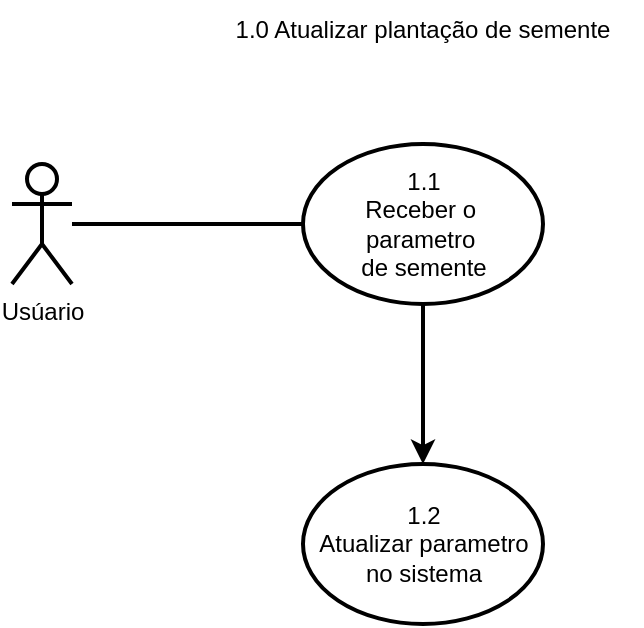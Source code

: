 <mxfile version="27.0.6" pages="10">
  <diagram name="1.0" id="2TtjPqE4uEPVsCzMLQ6q">
    <mxGraphModel dx="474" dy="673" grid="0" gridSize="10" guides="1" tooltips="1" connect="1" arrows="1" fold="1" page="1" pageScale="1" pageWidth="413" pageHeight="583" background="none" math="0" shadow="0">
      <root>
        <mxCell id="-6nPCFE8H4hs2gL_SXbs-0" />
        <mxCell id="-6nPCFE8H4hs2gL_SXbs-1" parent="-6nPCFE8H4hs2gL_SXbs-0" />
        <mxCell id="-6nPCFE8H4hs2gL_SXbs-2" value="1.0 Atualizar plantação de semente" style="text;html=1;align=center;verticalAlign=middle;whiteSpace=wrap;rounded=0;strokeWidth=2;" parent="-6nPCFE8H4hs2gL_SXbs-1" vertex="1">
          <mxGeometry x="153" y="136" width="219" height="30" as="geometry" />
        </mxCell>
        <mxCell id="UjRgkHvceqlHhfJslUqM-3" value="" style="edgeStyle=orthogonalEdgeStyle;rounded=0;orthogonalLoop=1;jettySize=auto;html=1;strokeWidth=2;" parent="-6nPCFE8H4hs2gL_SXbs-1" source="EO9cPTRCI8t0J780HDCF-0" target="UjRgkHvceqlHhfJslUqM-2" edge="1">
          <mxGeometry relative="1" as="geometry" />
        </mxCell>
        <mxCell id="EO9cPTRCI8t0J780HDCF-0" value="1.1&lt;div&gt;&lt;div&gt;Receber o&amp;nbsp;&lt;/div&gt;&lt;/div&gt;&lt;div&gt;parametro&amp;nbsp;&lt;/div&gt;&lt;div&gt;de semente&lt;/div&gt;" style="ellipse;whiteSpace=wrap;html=1;strokeWidth=2;" parent="-6nPCFE8H4hs2gL_SXbs-1" vertex="1">
          <mxGeometry x="202.5" y="208" width="120" height="80" as="geometry" />
        </mxCell>
        <mxCell id="UjRgkHvceqlHhfJslUqM-1" style="edgeStyle=orthogonalEdgeStyle;rounded=0;orthogonalLoop=1;jettySize=auto;html=1;entryX=0;entryY=0.5;entryDx=0;entryDy=0;endArrow=none;startFill=0;strokeWidth=2;" parent="-6nPCFE8H4hs2gL_SXbs-1" source="UjRgkHvceqlHhfJslUqM-0" target="EO9cPTRCI8t0J780HDCF-0" edge="1">
          <mxGeometry relative="1" as="geometry" />
        </mxCell>
        <mxCell id="UjRgkHvceqlHhfJslUqM-0" value="Usúario" style="shape=umlActor;verticalLabelPosition=bottom;verticalAlign=top;html=1;outlineConnect=0;strokeWidth=2;" parent="-6nPCFE8H4hs2gL_SXbs-1" vertex="1">
          <mxGeometry x="57" y="218" width="30" height="60" as="geometry" />
        </mxCell>
        <mxCell id="UjRgkHvceqlHhfJslUqM-2" value="1.2&lt;div&gt;Atualizar parametro no sistema&lt;/div&gt;" style="ellipse;whiteSpace=wrap;html=1;strokeWidth=2;" parent="-6nPCFE8H4hs2gL_SXbs-1" vertex="1">
          <mxGeometry x="202.5" y="368" width="120" height="80" as="geometry" />
        </mxCell>
      </root>
    </mxGraphModel>
  </diagram>
  <diagram name="2.0" id="QgrQLj6DDw5yAUaX-xCv">
    <mxGraphModel dx="733" dy="1040" grid="0" gridSize="10" guides="1" tooltips="1" connect="1" arrows="1" fold="1" page="1" pageScale="1" pageWidth="827" pageHeight="1169" background="none" math="0" shadow="0">
      <root>
        <mxCell id="0" />
        <mxCell id="1" parent="0" />
        <mxCell id="7JpCRiDkIyXZ9L1PrKrZ-1" value="2.0 Gerenciar plantação" style="text;html=1;align=center;verticalAlign=middle;whiteSpace=wrap;rounded=0;strokeWidth=2;" parent="1" vertex="1">
          <mxGeometry x="272" y="66" width="190" height="30" as="geometry" />
        </mxCell>
        <mxCell id="7JpCRiDkIyXZ9L1PrKrZ-2" value="Usuário" style="shape=umlActor;verticalLabelPosition=bottom;verticalAlign=top;html=1;outlineConnect=0;strokeWidth=2;" parent="1" vertex="1">
          <mxGeometry x="182" y="126" width="30" height="60" as="geometry" />
        </mxCell>
        <mxCell id="7xkS_DqlVZexsmlhaVQs-6" style="edgeStyle=orthogonalEdgeStyle;rounded=0;orthogonalLoop=1;jettySize=auto;html=1;entryX=0.5;entryY=0;entryDx=0;entryDy=0;strokeWidth=2;" parent="1" source="7JpCRiDkIyXZ9L1PrKrZ-5" target="7xkS_DqlVZexsmlhaVQs-5" edge="1">
          <mxGeometry relative="1" as="geometry" />
        </mxCell>
        <mxCell id="7JpCRiDkIyXZ9L1PrKrZ-5" value="&lt;div&gt;2.1&lt;/div&gt;Pegar a&lt;div&gt;produção de&lt;/div&gt;&lt;div&gt;pílulas&amp;nbsp;&lt;/div&gt;" style="ellipse;whiteSpace=wrap;html=1;strokeWidth=2;align=center;" parent="1" vertex="1">
          <mxGeometry x="359.5" y="116" width="115" height="80" as="geometry" />
        </mxCell>
        <mxCell id="h2758Z5BQGL0sHSU-OYt-8" style="edgeStyle=none;curved=1;rounded=0;orthogonalLoop=1;jettySize=auto;html=1;fontSize=12;startSize=8;endSize=8;strokeWidth=2;" edge="1" parent="1" source="7JpCRiDkIyXZ9L1PrKrZ-10" target="shzDhFDhWrunMHeL_3jM-1">
          <mxGeometry relative="1" as="geometry" />
        </mxCell>
        <mxCell id="7JpCRiDkIyXZ9L1PrKrZ-10" value="&lt;div&gt;2.5&lt;/div&gt;&lt;div&gt;A&lt;span style=&quot;background-color: transparent; color: light-dark(rgb(0, 0, 0), rgb(255, 255, 255));&quot;&gt;tualizar&lt;/span&gt;&lt;/div&gt;&lt;div&gt;estoque&lt;/div&gt;&lt;div&gt;de sementes&lt;/div&gt;" style="ellipse;whiteSpace=wrap;html=1;strokeWidth=2;" parent="1" vertex="1">
          <mxGeometry x="357" y="544" width="120" height="80" as="geometry" />
        </mxCell>
        <mxCell id="7JpCRiDkIyXZ9L1PrKrZ-21" value="" style="endArrow=none;html=1;rounded=0;entryX=0;entryY=0.5;entryDx=0;entryDy=0;strokeWidth=2;" parent="1" source="7JpCRiDkIyXZ9L1PrKrZ-2" target="7JpCRiDkIyXZ9L1PrKrZ-5" edge="1">
          <mxGeometry width="50" height="50" relative="1" as="geometry">
            <mxPoint x="392" y="126" as="sourcePoint" />
            <mxPoint x="442" y="76" as="targetPoint" />
          </mxGeometry>
        </mxCell>
        <mxCell id="7JpCRiDkIyXZ9L1PrKrZ-23" value="Usuário" style="shape=umlActor;verticalLabelPosition=bottom;verticalAlign=top;html=1;outlineConnect=0;strokeWidth=2;" parent="1" vertex="1">
          <mxGeometry x="402" y="912" width="30" height="60" as="geometry" />
        </mxCell>
        <mxCell id="h2758Z5BQGL0sHSU-OYt-7" style="edgeStyle=none;curved=1;rounded=0;orthogonalLoop=1;jettySize=auto;html=1;entryX=1;entryY=0.5;entryDx=0;entryDy=0;fontSize=12;startSize=8;endSize=8;exitX=0.5;exitY=1;exitDx=0;exitDy=0;strokeWidth=2;" edge="1" parent="1" source="7xkS_DqlVZexsmlhaVQs-2" target="7JpCRiDkIyXZ9L1PrKrZ-10">
          <mxGeometry relative="1" as="geometry">
            <mxPoint x="526" y="564" as="sourcePoint" />
            <mxPoint x="521" y="624" as="targetPoint" />
          </mxGeometry>
        </mxCell>
        <mxCell id="7xkS_DqlVZexsmlhaVQs-2" value="2.4&lt;div&gt;Atualiza&amp;nbsp;&lt;span style=&quot;background-color: transparent; color: light-dark(rgb(0, 0, 0), rgb(255, 255, 255));&quot;&gt;quantas&lt;/span&gt;&lt;/div&gt;&lt;div&gt;sementes&lt;/div&gt;&lt;div&gt;faltam plantar&lt;/div&gt;" style="ellipse;whiteSpace=wrap;html=1;strokeWidth=2;align=center;" parent="1" vertex="1">
          <mxGeometry x="523" y="468" width="120" height="80" as="geometry" />
        </mxCell>
        <mxCell id="7xkS_DqlVZexsmlhaVQs-3" value="" style="endArrow=none;dashed=1;html=1;rounded=0;exitX=0.5;exitY=0;exitDx=0;exitDy=0;endFill=1;startFill=1;startArrow=classic;strokeWidth=2;" parent="1" source="7JpCRiDkIyXZ9L1PrKrZ-10" target="h2758Z5BQGL0sHSU-OYt-1" edge="1">
          <mxGeometry width="50" height="50" relative="1" as="geometry">
            <mxPoint x="362" y="296" as="sourcePoint" />
            <mxPoint x="393" y="434" as="targetPoint" />
          </mxGeometry>
        </mxCell>
        <mxCell id="7xkS_DqlVZexsmlhaVQs-4" value="" style="endArrow=none;dashed=1;html=1;rounded=0;exitX=0.5;exitY=0;exitDx=0;exitDy=0;startArrow=classic;startFill=1;strokeWidth=2;" parent="1" source="7xkS_DqlVZexsmlhaVQs-2" target="h2758Z5BQGL0sHSU-OYt-1" edge="1">
          <mxGeometry width="50" height="50" relative="1" as="geometry">
            <mxPoint x="512" y="535.6" as="sourcePoint" />
            <mxPoint x="439" y="325" as="targetPoint" />
          </mxGeometry>
        </mxCell>
        <mxCell id="h2758Z5BQGL0sHSU-OYt-2" style="edgeStyle=none;curved=1;rounded=0;orthogonalLoop=1;jettySize=auto;html=1;fontSize=12;startSize=8;endSize=8;strokeWidth=2;" edge="1" parent="1" source="7xkS_DqlVZexsmlhaVQs-5" target="h2758Z5BQGL0sHSU-OYt-1">
          <mxGeometry relative="1" as="geometry" />
        </mxCell>
        <mxCell id="7xkS_DqlVZexsmlhaVQs-5" value="&lt;div&gt;2.2&lt;/div&gt;Definir a sobra e quanto deve ser plantado" style="ellipse;whiteSpace=wrap;html=1;strokeWidth=2;align=center;" parent="1" vertex="1">
          <mxGeometry x="359.5" y="234" width="115" height="80" as="geometry" />
        </mxCell>
        <mxCell id="7xkS_DqlVZexsmlhaVQs-7" value="S&lt;span style=&quot;color: rgba(0, 0, 0, 0); font-family: monospace; font-size: 0px; text-align: start; text-wrap-mode: nowrap;&quot;&gt;%3CmxGraphModel%3E%3Croot%3E%3CmxCell%20id%3D%220%22%2F%3E%3CmxCell%20id%3D%221%22%20parent%3D%220%22%2F%3E%3CmxCell%20id%3D%222%22%20value%3D%22%26lt%3Bdiv%26gt%3B1.0%26lt%3B%2Fdiv%26gt%3BVerificar%20a%26lt%3Bdiv%26gt%3Bprodu%C3%A7%C3%A3o%20de%26lt%3B%2Fdiv%26gt%3B%26lt%3Bdiv%26gt%3Bp%C3%ADlulas%26amp%3Bnbsp%3B%26lt%3B%2Fdiv%26gt%3B%22%20style%3D%22ellipse%3BwhiteSpace%3Dwrap%3Bhtml%3D1%3B%22%20vertex%3D%221%22%20parent%3D%221%22%3E%3CmxGeometry%20x%3D%22307.5%22%20y%3D%22220%22%20width%3D%22115%22%20height%3D%2280%22%20as%3D%22geometry%22%2F%3E%3C%2FmxCell%3E%3C%2Froot%3E%3C%2FmxGraphModel%3E&lt;/span&gt;ementes&lt;div&gt;&lt;div&gt;suficiente&lt;/div&gt;&lt;/div&gt;" style="shape=note;whiteSpace=wrap;html=1;backgroundOutline=1;darkOpacity=0.05;size=12;strokeWidth=2;" parent="1" vertex="1">
          <mxGeometry x="284" y="465" width="70" height="70" as="geometry" />
        </mxCell>
        <mxCell id="7xkS_DqlVZexsmlhaVQs-10" value="S&lt;span style=&quot;color: rgba(0, 0, 0, 0); font-family: monospace; font-size: 0px; text-align: start; text-wrap-mode: nowrap;&quot;&gt;%3CmxGraphModel%3E%3Croot%3E%3CmxCell%20id%3D%220%22%2F%3E%3CmxCell%20id%3D%221%22%20parent%3D%220%22%2F%3E%3CmxCell%20id%3D%222%22%20value%3D%22%26lt%3Bdiv%26gt%3B1.0%26lt%3B%2Fdiv%26gt%3BVerificar%20a%26lt%3Bdiv%26gt%3Bprodu%C3%A7%C3%A3o%20de%26lt%3B%2Fdiv%26gt%3B%26lt%3Bdiv%26gt%3Bp%C3%ADlulas%26amp%3Bnbsp%3B%26lt%3B%2Fdiv%26gt%3B%22%20style%3D%22ellipse%3BwhiteSpace%3Dwrap%3Bhtml%3D1%3B%22%20vertex%3D%221%22%20parent%3D%221%22%3E%3CmxGeometry%20x%3D%22307.5%22%20y%3D%22220%22%20width%3D%22115%22%20height%3D%2280%22%20as%3D%22geometry%22%2F%3E%3C%2FmxCell%3E%3C%2Froot%3E%3C%2FmxGraphModel%3E&lt;/span&gt;ementes&lt;div&gt;&lt;div&gt;&lt;div&gt;insuficiente&lt;/div&gt;&lt;/div&gt;&lt;/div&gt;" style="shape=note;whiteSpace=wrap;html=1;backgroundOutline=1;darkOpacity=0.05;size=12;strokeWidth=2;" parent="1" vertex="1">
          <mxGeometry x="548" y="324" width="70" height="70" as="geometry" />
        </mxCell>
        <mxCell id="7xkS_DqlVZexsmlhaVQs-11" value="&lt;div&gt;&lt;span style=&quot;background-color: transparent; color: light-dark(rgb(0, 0, 0), rgb(255, 255, 255));&quot;&gt;2.7&lt;/span&gt;&lt;/div&gt;Exibir informações" style="ellipse;whiteSpace=wrap;html=1;strokeWidth=2;" parent="1" vertex="1">
          <mxGeometry x="357" y="784" width="120" height="80" as="geometry" />
        </mxCell>
        <mxCell id="7xkS_DqlVZexsmlhaVQs-16" value="" style="endArrow=none;html=1;rounded=0;entryX=0.5;entryY=1;entryDx=0;entryDy=0;exitX=0.5;exitY=0;exitDx=0;exitDy=0;exitPerimeter=0;strokeWidth=2;" parent="1" source="7JpCRiDkIyXZ9L1PrKrZ-23" target="7xkS_DqlVZexsmlhaVQs-11" edge="1">
          <mxGeometry width="50" height="50" relative="1" as="geometry">
            <mxPoint x="308.5" y="805" as="sourcePoint" />
            <mxPoint x="358.5" y="755" as="targetPoint" />
          </mxGeometry>
        </mxCell>
        <mxCell id="Stjeo3KQIpJARjUJ-jiM-4" style="edgeStyle=orthogonalEdgeStyle;rounded=0;orthogonalLoop=1;jettySize=auto;html=1;exitX=0.5;exitY=1;exitDx=0;exitDy=0;strokeWidth=2;" parent="1" edge="1">
          <mxGeometry relative="1" as="geometry">
            <mxPoint x="331" y="904" as="sourcePoint" />
            <mxPoint x="331" y="904" as="targetPoint" />
          </mxGeometry>
        </mxCell>
        <mxCell id="Stjeo3KQIpJARjUJ-jiM-8" value="" style="endArrow=classic;html=1;rounded=0;exitX=0.5;exitY=1;exitDx=0;exitDy=0;entryX=0.5;entryY=0;entryDx=0;entryDy=0;strokeWidth=2;" parent="1" source="shzDhFDhWrunMHeL_3jM-1" target="7xkS_DqlVZexsmlhaVQs-11" edge="1">
          <mxGeometry width="50" height="50" relative="1" as="geometry">
            <mxPoint x="393.5" y="774" as="sourcePoint" />
            <mxPoint x="443.5" y="724" as="targetPoint" />
          </mxGeometry>
        </mxCell>
        <mxCell id="shzDhFDhWrunMHeL_3jM-1" value="2.6&lt;div&gt;Adicionar&lt;/div&gt;&lt;div&gt;ao&lt;/div&gt;&lt;div&gt;historico&lt;/div&gt;" style="ellipse;whiteSpace=wrap;html=1;strokeWidth=2;" parent="1" vertex="1">
          <mxGeometry x="357" y="660" width="120" height="80" as="geometry" />
        </mxCell>
        <mxCell id="h2758Z5BQGL0sHSU-OYt-1" value="&lt;div&gt;2.3&lt;/div&gt;Plantar&amp;nbsp;&lt;div&gt;as&lt;/div&gt;&lt;div&gt;sementes&lt;/div&gt;" style="ellipse;whiteSpace=wrap;html=1;strokeWidth=2;align=center;" vertex="1" parent="1">
          <mxGeometry x="359.5" y="351" width="115" height="80" as="geometry" />
        </mxCell>
      </root>
    </mxGraphModel>
  </diagram>
  <diagram name="3.0" id="4VZvO680dzLRy78BL2N3">
    <mxGraphModel dx="576" dy="817" grid="0" gridSize="10" guides="1" tooltips="1" connect="1" arrows="1" fold="1" page="1" pageScale="1" pageWidth="583" pageHeight="827" background="none" math="0" shadow="0">
      <root>
        <mxCell id="tuVpOWdhm5HM_4t9n1tt-0" />
        <mxCell id="tuVpOWdhm5HM_4t9n1tt-1" parent="tuVpOWdhm5HM_4t9n1tt-0" />
        <mxCell id="tuVpOWdhm5HM_4t9n1tt-2" value="3 Comprar semente" style="text;html=1;align=center;verticalAlign=middle;whiteSpace=wrap;rounded=0;strokeWidth=2;" parent="tuVpOWdhm5HM_4t9n1tt-1" vertex="1">
          <mxGeometry x="127" y="14" width="190" height="30" as="geometry" />
        </mxCell>
        <mxCell id="aLgAZOfHRFcmJI-Kymr3-1" style="edgeStyle=none;curved=1;rounded=0;orthogonalLoop=1;jettySize=auto;html=1;entryX=0;entryY=0.5;entryDx=0;entryDy=0;fontSize=12;startSize=8;endSize=8;strokeWidth=2;" edge="1" parent="tuVpOWdhm5HM_4t9n1tt-1" source="tuVpOWdhm5HM_4t9n1tt-3" target="aLgAZOfHRFcmJI-Kymr3-0">
          <mxGeometry relative="1" as="geometry" />
        </mxCell>
        <mxCell id="tuVpOWdhm5HM_4t9n1tt-3" value="Usuário" style="shape=umlActor;verticalLabelPosition=bottom;verticalAlign=top;html=1;outlineConnect=0;strokeWidth=2;" parent="tuVpOWdhm5HM_4t9n1tt-1" vertex="1">
          <mxGeometry x="81" y="86" width="30" height="60" as="geometry" />
        </mxCell>
        <mxCell id="aLgAZOfHRFcmJI-Kymr3-3" style="edgeStyle=none;curved=1;rounded=0;orthogonalLoop=1;jettySize=auto;html=1;fontSize=12;startSize=8;endSize=8;entryX=0.5;entryY=0;entryDx=0;entryDy=0;strokeWidth=2;" edge="1" parent="tuVpOWdhm5HM_4t9n1tt-1" source="bqzGpZ0TBLlaKP8XHNMU-1" target="bqzGpZ0TBLlaKP8XHNMU-5">
          <mxGeometry relative="1" as="geometry">
            <mxPoint x="287.0" y="345" as="targetPoint" />
          </mxGeometry>
        </mxCell>
        <mxCell id="bqzGpZ0TBLlaKP8XHNMU-1" value="&lt;div&gt;3.2&lt;/div&gt;&lt;div&gt;Gerar receita&lt;/div&gt;" style="ellipse;whiteSpace=wrap;html=1;strokeWidth=2;" parent="tuVpOWdhm5HM_4t9n1tt-1" vertex="1">
          <mxGeometry x="227" y="210" width="120" height="80" as="geometry" />
        </mxCell>
        <mxCell id="bqzGpZ0TBLlaKP8XHNMU-6" value="" style="edgeStyle=orthogonalEdgeStyle;rounded=0;orthogonalLoop=1;jettySize=auto;html=1;exitX=0.5;exitY=1;exitDx=0;exitDy=0;entryX=0.5;entryY=0;entryDx=0;entryDy=0;strokeWidth=2;" parent="tuVpOWdhm5HM_4t9n1tt-1" source="bqzGpZ0TBLlaKP8XHNMU-5" target="bqzGpZ0TBLlaKP8XHNMU-8" edge="1">
          <mxGeometry relative="1" as="geometry" />
        </mxCell>
        <mxCell id="bqzGpZ0TBLlaKP8XHNMU-5" value="&lt;div&gt;3.3&lt;/div&gt;&lt;div&gt;Pegar&amp;nbsp;&lt;/div&gt;&lt;div&gt;as&amp;nbsp;&lt;/div&gt;&lt;div&gt;s&lt;span style=&quot;background-color: transparent; color: light-dark(rgb(0, 0, 0), rgb(255, 255, 255));&quot;&gt;ementes&lt;/span&gt;&lt;/div&gt;" style="ellipse;whiteSpace=wrap;html=1;strokeWidth=2;" parent="tuVpOWdhm5HM_4t9n1tt-1" vertex="1">
          <mxGeometry x="227" y="344" width="120" height="80" as="geometry" />
        </mxCell>
        <mxCell id="Kg-bmLEPq3-d37Uvz7sS-5" style="edgeStyle=none;curved=1;rounded=0;orthogonalLoop=1;jettySize=auto;html=1;fontSize=12;startSize=8;endSize=8;strokeWidth=2;" edge="1" parent="tuVpOWdhm5HM_4t9n1tt-1" source="bqzGpZ0TBLlaKP8XHNMU-8" target="Kg-bmLEPq3-d37Uvz7sS-1">
          <mxGeometry relative="1" as="geometry" />
        </mxCell>
        <mxCell id="bqzGpZ0TBLlaKP8XHNMU-8" value="&lt;div&gt;3.5&lt;/div&gt;&lt;div&gt;&lt;span style=&quot;background-color: transparent; color: light-dark(rgb(0, 0, 0), rgb(255, 255, 255));&quot;&gt;Atualizar&amp;nbsp;&lt;/span&gt;&lt;/div&gt;&lt;div&gt;&lt;span style=&quot;background-color: transparent; color: light-dark(rgb(0, 0, 0), rgb(255, 255, 255));&quot;&gt;o&lt;/span&gt;&lt;/div&gt;&lt;div&gt;&lt;span style=&quot;background-color: transparent; color: light-dark(rgb(0, 0, 0), rgb(255, 255, 255));&quot;&gt;estoque&lt;/span&gt;&lt;/div&gt;&lt;div&gt;&lt;br&gt;&lt;/div&gt;" style="ellipse;whiteSpace=wrap;html=1;strokeWidth=2;align=center;" parent="tuVpOWdhm5HM_4t9n1tt-1" vertex="1">
          <mxGeometry x="305" y="487" width="120" height="80" as="geometry" />
        </mxCell>
        <mxCell id="Kg-bmLEPq3-d37Uvz7sS-4" style="edgeStyle=none;curved=1;rounded=0;orthogonalLoop=1;jettySize=auto;html=1;exitX=0.5;exitY=1;exitDx=0;exitDy=0;fontSize=12;startSize=8;endSize=8;strokeWidth=2;" edge="1" parent="tuVpOWdhm5HM_4t9n1tt-1" source="bqzGpZ0TBLlaKP8XHNMU-9" target="Kg-bmLEPq3-d37Uvz7sS-1">
          <mxGeometry relative="1" as="geometry" />
        </mxCell>
        <mxCell id="bqzGpZ0TBLlaKP8XHNMU-9" value="&lt;div&gt;3.4&lt;/div&gt;&lt;div&gt;Adicionar&lt;/div&gt;&lt;div&gt;ao&lt;/div&gt;&lt;div&gt;historico&lt;/div&gt;" style="ellipse;whiteSpace=wrap;html=1;strokeWidth=2;" parent="tuVpOWdhm5HM_4t9n1tt-1" vertex="1">
          <mxGeometry x="158" y="487" width="120" height="80" as="geometry" />
        </mxCell>
        <mxCell id="bqzGpZ0TBLlaKP8XHNMU-10" value="" style="edgeStyle=orthogonalEdgeStyle;rounded=0;orthogonalLoop=1;jettySize=auto;html=1;exitX=0.5;exitY=1;exitDx=0;exitDy=0;strokeWidth=2;" parent="tuVpOWdhm5HM_4t9n1tt-1" source="bqzGpZ0TBLlaKP8XHNMU-5" target="bqzGpZ0TBLlaKP8XHNMU-9" edge="1">
          <mxGeometry relative="1" as="geometry">
            <mxPoint x="401.5" y="701" as="sourcePoint" />
            <mxPoint x="464.5" y="732" as="targetPoint" />
          </mxGeometry>
        </mxCell>
        <mxCell id="aLgAZOfHRFcmJI-Kymr3-2" style="edgeStyle=none;curved=1;rounded=0;orthogonalLoop=1;jettySize=auto;html=1;entryX=0.5;entryY=0;entryDx=0;entryDy=0;fontSize=12;startSize=8;endSize=8;strokeWidth=2;" edge="1" parent="tuVpOWdhm5HM_4t9n1tt-1" source="aLgAZOfHRFcmJI-Kymr3-0" target="bqzGpZ0TBLlaKP8XHNMU-1">
          <mxGeometry relative="1" as="geometry" />
        </mxCell>
        <mxCell id="aLgAZOfHRFcmJI-Kymr3-0" value="&lt;div&gt;3.1&lt;/div&gt;&lt;div&gt;Pegar o valor&lt;/div&gt;&lt;div&gt;e quantidade&lt;/div&gt;&lt;div&gt;das sementes&lt;/div&gt;" style="ellipse;whiteSpace=wrap;html=1;strokeWidth=2;" vertex="1" parent="tuVpOWdhm5HM_4t9n1tt-1">
          <mxGeometry x="227" y="76" width="120" height="80" as="geometry" />
        </mxCell>
        <mxCell id="Kg-bmLEPq3-d37Uvz7sS-0" value="Usuário" style="shape=umlActor;verticalLabelPosition=bottom;verticalAlign=top;html=1;outlineConnect=0;strokeWidth=2;" vertex="1" parent="tuVpOWdhm5HM_4t9n1tt-1">
          <mxGeometry x="272" y="734" width="30" height="60" as="geometry" />
        </mxCell>
        <mxCell id="Kg-bmLEPq3-d37Uvz7sS-1" value="&lt;div&gt;&lt;span style=&quot;background-color: transparent; color: light-dark(rgb(0, 0, 0), rgb(255, 255, 255));&quot;&gt;2.7&lt;/span&gt;&lt;/div&gt;Exibir informações" style="ellipse;whiteSpace=wrap;html=1;strokeWidth=2;" vertex="1" parent="tuVpOWdhm5HM_4t9n1tt-1">
          <mxGeometry x="227" y="620" width="120" height="80" as="geometry" />
        </mxCell>
        <mxCell id="Kg-bmLEPq3-d37Uvz7sS-2" value="" style="endArrow=none;html=1;rounded=0;entryX=0.5;entryY=1;entryDx=0;entryDy=0;exitX=0.5;exitY=0;exitDx=0;exitDy=0;exitPerimeter=0;strokeWidth=2;" edge="1" parent="tuVpOWdhm5HM_4t9n1tt-1" source="Kg-bmLEPq3-d37Uvz7sS-0" target="Kg-bmLEPq3-d37Uvz7sS-1">
          <mxGeometry width="50" height="50" relative="1" as="geometry">
            <mxPoint x="178.5" y="627" as="sourcePoint" />
            <mxPoint x="228.5" y="577" as="targetPoint" />
          </mxGeometry>
        </mxCell>
        <mxCell id="Kg-bmLEPq3-d37Uvz7sS-3" style="edgeStyle=orthogonalEdgeStyle;rounded=0;orthogonalLoop=1;jettySize=auto;html=1;exitX=0.5;exitY=1;exitDx=0;exitDy=0;strokeWidth=2;" edge="1" parent="tuVpOWdhm5HM_4t9n1tt-1">
          <mxGeometry relative="1" as="geometry">
            <mxPoint x="201" y="726" as="sourcePoint" />
            <mxPoint x="201" y="726" as="targetPoint" />
          </mxGeometry>
        </mxCell>
      </root>
    </mxGraphModel>
  </diagram>
  <diagram id="qJo8da9bkcyN31Cxe3ui" name="Classes">
    <mxGraphModel dx="620" dy="880" grid="0" gridSize="10" guides="1" tooltips="1" connect="1" arrows="1" fold="1" page="1" pageScale="1" pageWidth="583" pageHeight="827" background="none" math="0" shadow="0">
      <root>
        <mxCell id="0" />
        <mxCell id="1" parent="0" />
        <mxCell id="_iuAD-EWLbOBUhYmb3FZ-1" value="ClsParametro" style="swimlane;whiteSpace=wrap;html=1;fillColor=default;swimlaneFillColor=default;startSize=23;strokeWidth=2;" parent="1" vertex="1">
          <mxGeometry x="334" y="185" width="200" height="200" as="geometry" />
        </mxCell>
        <mxCell id="_iuAD-EWLbOBUhYmb3FZ-2" value="AtualizarParametro&lt;div&gt;PegarParametro&lt;/div&gt;" style="text;html=1;align=center;verticalAlign=middle;whiteSpace=wrap;rounded=0;strokeWidth=2;" parent="_iuAD-EWLbOBUhYmb3FZ-1" vertex="1">
          <mxGeometry x="41" y="121" width="60" height="30" as="geometry" />
        </mxCell>
        <mxCell id="_iuAD-EWLbOBUhYmb3FZ-3" value="Pr_Semente" style="text;html=1;align=center;verticalAlign=middle;whiteSpace=wrap;rounded=0;strokeWidth=2;" parent="_iuAD-EWLbOBUhYmb3FZ-1" vertex="1">
          <mxGeometry x="24" y="51" width="60" height="30" as="geometry" />
        </mxCell>
        <mxCell id="_iuAD-EWLbOBUhYmb3FZ-4" value="" style="endArrow=none;html=1;rounded=0;exitX=0;exitY=0.5;exitDx=0;exitDy=0;entryX=1;entryY=0.5;entryDx=0;entryDy=0;strokeWidth=2;" parent="1" source="_iuAD-EWLbOBUhYmb3FZ-1" target="_iuAD-EWLbOBUhYmb3FZ-1" edge="1">
          <mxGeometry width="50" height="50" relative="1" as="geometry">
            <mxPoint x="330" y="434" as="sourcePoint" />
            <mxPoint x="380" y="384" as="targetPoint" />
          </mxGeometry>
        </mxCell>
        <mxCell id="DEoLes8RBwkQ9olsvJO2-1" style="edgeStyle=orthogonalEdgeStyle;rounded=0;orthogonalLoop=1;jettySize=auto;html=1;exitX=0.5;exitY=1;exitDx=0;exitDy=0;entryX=0.5;entryY=0;entryDx=0;entryDy=0;curved=1;endArrow=diamondThin;endFill=1;strokeWidth=2;endSize=9;" parent="1" source="DEoLes8RBwkQ9olsvJO2-2" target="DEoLes8RBwkQ9olsvJO2-6" edge="1">
          <mxGeometry relative="1" as="geometry" />
        </mxCell>
        <mxCell id="DEoLes8RBwkQ9olsvJO2-2" value="ClsSemente" style="swimlane;whiteSpace=wrap;html=1;fillColor=default;swimlaneFillColor=default;strokeWidth=2;" parent="1" vertex="1">
          <mxGeometry x="24" y="13" width="200" height="235" as="geometry" />
        </mxCell>
        <mxCell id="DEoLes8RBwkQ9olsvJO2-3" value="Sb_Convertida&lt;div&gt;Es_Semente&lt;/div&gt;&lt;div&gt;Qt_Convertida&lt;/div&gt;" style="text;html=1;align=left;verticalAlign=middle;whiteSpace=wrap;rounded=0;strokeWidth=2;" parent="DEoLes8RBwkQ9olsvJO2-2" vertex="1">
          <mxGeometry x="41" y="38" width="103" height="67" as="geometry" />
        </mxCell>
        <mxCell id="DEoLes8RBwkQ9olsvJO2-4" value="PegarStatus&lt;br&gt;&lt;div&gt;PlantarSemente&lt;/div&gt;&lt;div&gt;AdicionarPilula&lt;/div&gt;&lt;div&gt;AdicionarSemente&lt;/div&gt;" style="text;html=1;align=left;verticalAlign=middle;whiteSpace=wrap;rounded=0;strokeWidth=2;" parent="DEoLes8RBwkQ9olsvJO2-2" vertex="1">
          <mxGeometry x="41" y="171" width="60" height="30" as="geometry" />
        </mxCell>
        <mxCell id="DEoLes8RBwkQ9olsvJO2-5" value="" style="endArrow=none;html=1;rounded=0;exitX=0;exitY=0.5;exitDx=0;exitDy=0;entryX=1;entryY=0.5;entryDx=0;entryDy=0;strokeWidth=2;" parent="1" source="DEoLes8RBwkQ9olsvJO2-2" target="DEoLes8RBwkQ9olsvJO2-2" edge="1">
          <mxGeometry width="50" height="50" relative="1" as="geometry">
            <mxPoint x="87" y="214" as="sourcePoint" />
            <mxPoint x="137" y="164" as="targetPoint" />
          </mxGeometry>
        </mxCell>
        <mxCell id="DEoLes8RBwkQ9olsvJO2-6" value="ClsHistorico" style="swimlane;whiteSpace=wrap;html=1;fillColor=default;swimlaneFillColor=default;strokeWidth=2;" parent="1" vertex="1">
          <mxGeometry x="24" y="332" width="200" height="213" as="geometry" />
        </mxCell>
        <mxCell id="DEoLes8RBwkQ9olsvJO2-7" value="&lt;div&gt;baReceita&lt;/div&gt;&lt;div&gt;baVenda&lt;/div&gt;" style="text;html=1;align=left;verticalAlign=middle;whiteSpace=wrap;rounded=0;strokeWidth=2;" parent="DEoLes8RBwkQ9olsvJO2-6" vertex="1">
          <mxGeometry x="41" y="45" width="60" height="30" as="geometry" />
        </mxCell>
        <mxCell id="DEoLes8RBwkQ9olsvJO2-8" value="AtualizarReceita&lt;div&gt;AtualizarVenda&lt;br&gt;&lt;div&gt;PegarRelatorios&lt;/div&gt;&lt;/div&gt;&lt;div&gt;PegarVendas&lt;/div&gt;" style="text;html=1;align=left;verticalAlign=middle;whiteSpace=wrap;rounded=0;strokeWidth=2;" parent="DEoLes8RBwkQ9olsvJO2-6" vertex="1">
          <mxGeometry x="41" y="138" width="60" height="30" as="geometry" />
        </mxCell>
        <mxCell id="DEoLes8RBwkQ9olsvJO2-9" value="" style="endArrow=none;html=1;rounded=0;entryX=1;entryY=0.5;entryDx=0;entryDy=0;exitX=0;exitY=0.5;exitDx=0;exitDy=0;strokeWidth=2;" parent="1" source="DEoLes8RBwkQ9olsvJO2-6" target="DEoLes8RBwkQ9olsvJO2-6" edge="1">
          <mxGeometry width="50" height="50" relative="1" as="geometry">
            <mxPoint x="76" y="802" as="sourcePoint" />
            <mxPoint x="126" y="752" as="targetPoint" />
          </mxGeometry>
        </mxCell>
        <mxCell id="DEoLes8RBwkQ9olsvJO2-10" value="N" style="text;html=1;align=center;verticalAlign=middle;whiteSpace=wrap;rounded=0;" parent="1" vertex="1">
          <mxGeometry x="74" y="307" width="60" height="30" as="geometry" />
        </mxCell>
        <mxCell id="JVzX2igPEBinZtA5zqtR-1" value="ClsCompra" style="swimlane;whiteSpace=wrap;html=1;fillColor=default;swimlaneFillColor=default;strokeWidth=2;" parent="1" vertex="1">
          <mxGeometry x="329" y="462.5" width="200" height="261" as="geometry" />
        </mxCell>
        <mxCell id="JVzX2igPEBinZtA5zqtR-2" value="reValor" style="text;html=1;align=left;verticalAlign=middle;whiteSpace=wrap;rounded=0;" parent="JVzX2igPEBinZtA5zqtR-1" vertex="1">
          <mxGeometry x="33" y="60" width="60" height="30" as="geometry" />
        </mxCell>
        <mxCell id="JVzX2igPEBinZtA5zqtR-3" value="&lt;div&gt;GerarReceita&lt;/div&gt;&lt;div&gt;ComprarSemente&lt;/div&gt;&lt;div&gt;PegarSemente&lt;/div&gt;" style="text;html=1;align=left;verticalAlign=middle;whiteSpace=wrap;rounded=0;" parent="JVzX2igPEBinZtA5zqtR-1" vertex="1">
          <mxGeometry x="33" y="178" width="60" height="30" as="geometry" />
        </mxCell>
        <mxCell id="JVzX2igPEBinZtA5zqtR-4" value="" style="endArrow=none;html=1;rounded=0;exitX=0;exitY=0.5;exitDx=0;exitDy=0;entryX=1;entryY=0.5;entryDx=0;entryDy=0;" parent="1" source="JVzX2igPEBinZtA5zqtR-1" target="JVzX2igPEBinZtA5zqtR-1" edge="1">
          <mxGeometry width="50" height="50" relative="1" as="geometry">
            <mxPoint x="409" y="594.5" as="sourcePoint" />
            <mxPoint x="459" y="544.5" as="targetPoint" />
          </mxGeometry>
        </mxCell>
      </root>
    </mxGraphModel>
  </diagram>
  <diagram id="A1hMSrpC7Jn1TYIDfMA4" name="Atividade1">
    <mxGraphModel dx="1284" dy="1144" grid="0" gridSize="10" guides="1" tooltips="1" connect="1" arrows="1" fold="1" page="1" pageScale="1" pageWidth="827" pageHeight="1169" math="0" shadow="0">
      <root>
        <mxCell id="0" />
        <mxCell id="1" parent="0" />
        <mxCell id="as03xEjmLqj52tXDo5Ml-1" value="" style="ellipse;fillColor=strokeColor;html=1;" parent="1" vertex="1">
          <mxGeometry x="69" y="18" width="30" height="30" as="geometry" />
        </mxCell>
        <mxCell id="as03xEjmLqj52tXDo5Ml-2" value="" style="ellipse;html=1;shape=endState;fillColor=strokeColor;" parent="1" vertex="1">
          <mxGeometry x="69" y="454" width="30" height="30" as="geometry" />
        </mxCell>
        <mxCell id="W2C1kemg1QMKSeGGHyQZ-1" value="Obter parâmetro&lt;div&gt;de semente&lt;/div&gt;" style="strokeWidth=2;html=1;shape=mxgraph.flowchart.terminator;whiteSpace=wrap;" parent="1" vertex="1">
          <mxGeometry x="25" y="95" width="118" height="60" as="geometry" />
        </mxCell>
        <mxCell id="W2C1kemg1QMKSeGGHyQZ-3" value="" style="endArrow=open;endFill=1;endSize=12;html=1;rounded=0;exitX=0.5;exitY=1;exitDx=0;exitDy=0;entryX=0.5;entryY=0;entryDx=0;entryDy=0;entryPerimeter=0;" parent="1" source="as03xEjmLqj52tXDo5Ml-1" target="W2C1kemg1QMKSeGGHyQZ-1" edge="1">
          <mxGeometry width="160" relative="1" as="geometry">
            <mxPoint x="-57" y="304" as="sourcePoint" />
            <mxPoint x="103" y="304" as="targetPoint" />
          </mxGeometry>
        </mxCell>
        <mxCell id="N0adRHMoODFNmPT7utqU-3" value="Atualizar&amp;nbsp;&lt;div&gt;parâmetro &lt;span style=&quot;background-color: transparent; color: light-dark(rgb(0, 0, 0), rgb(255, 255, 255));&quot;&gt;de&amp;nbsp;&lt;/span&gt;&lt;/div&gt;&lt;div&gt;&lt;span style=&quot;background-color: transparent; color: light-dark(rgb(0, 0, 0), rgb(255, 255, 255));&quot;&gt;pilulas do&lt;/span&gt;&lt;div&gt;sistema&lt;/div&gt;&lt;/div&gt;" style="strokeWidth=2;html=1;shape=mxgraph.flowchart.terminator;whiteSpace=wrap;" parent="1" vertex="1">
          <mxGeometry x="25" y="211" width="118" height="60" as="geometry" />
        </mxCell>
        <mxCell id="WIRwuKY1FO1c4COmzzbK-1" style="edgeStyle=orthogonalEdgeStyle;rounded=0;orthogonalLoop=1;jettySize=auto;html=1;entryX=0.5;entryY=0;entryDx=0;entryDy=0;entryPerimeter=0;endArrow=open;endFill=0;endSize=12;" parent="1" source="W2C1kemg1QMKSeGGHyQZ-1" target="N0adRHMoODFNmPT7utqU-3" edge="1">
          <mxGeometry relative="1" as="geometry" />
        </mxCell>
        <mxCell id="Lu6Q_1FCwqWpsCOZpE8T-2" style="edgeStyle=orthogonalEdgeStyle;rounded=0;orthogonalLoop=1;jettySize=auto;html=1;entryX=0.5;entryY=0;entryDx=0;entryDy=0;endArrow=open;endFill=0;endSize=12;exitX=0.5;exitY=1;exitDx=0;exitDy=0;exitPerimeter=0;entryPerimeter=0;" parent="1" source="N0adRHMoODFNmPT7utqU-3" target="wLOBhfPn8qVFRheO2ICb-9" edge="1">
          <mxGeometry relative="1" as="geometry">
            <mxPoint x="104" y="175" as="sourcePoint" />
            <mxPoint x="104" y="231" as="targetPoint" />
          </mxGeometry>
        </mxCell>
        <mxCell id="Lu6Q_1FCwqWpsCOZpE8T-3" value="" style="ellipse;fillColor=strokeColor;html=1;" parent="1" vertex="1">
          <mxGeometry x="261" y="18" width="30" height="30" as="geometry" />
        </mxCell>
        <mxCell id="Lu6Q_1FCwqWpsCOZpE8T-4" value="" style="ellipse;html=1;shape=endState;fillColor=strokeColor;" parent="1" vertex="1">
          <mxGeometry x="69" y="1068" width="30" height="30" as="geometry" />
        </mxCell>
        <mxCell id="Lu6Q_1FCwqWpsCOZpE8T-5" value="Obter&amp;nbsp;&lt;div&gt;a produção&lt;div&gt;de pilulas&lt;/div&gt;&lt;/div&gt;" style="strokeWidth=2;html=1;shape=mxgraph.flowchart.terminator;whiteSpace=wrap;" parent="1" vertex="1">
          <mxGeometry x="217" y="95" width="118" height="60" as="geometry" />
        </mxCell>
        <mxCell id="Lu6Q_1FCwqWpsCOZpE8T-6" value="" style="endArrow=open;endFill=1;endSize=12;html=1;rounded=0;exitX=0.5;exitY=1;exitDx=0;exitDy=0;entryX=0.5;entryY=0;entryDx=0;entryDy=0;entryPerimeter=0;" parent="1" source="Lu6Q_1FCwqWpsCOZpE8T-3" target="Lu6Q_1FCwqWpsCOZpE8T-5" edge="1">
          <mxGeometry width="160" relative="1" as="geometry">
            <mxPoint x="135" y="304" as="sourcePoint" />
            <mxPoint x="295" y="304" as="targetPoint" />
          </mxGeometry>
        </mxCell>
        <mxCell id="Lu6Q_1FCwqWpsCOZpE8T-7" value="Somar produção&lt;div&gt;atual com as sobra&lt;/div&gt;&lt;div&gt;anteriores&lt;/div&gt;" style="strokeWidth=2;html=1;shape=mxgraph.flowchart.terminator;whiteSpace=wrap;" parent="1" vertex="1">
          <mxGeometry x="217" y="199" width="118" height="60" as="geometry" />
        </mxCell>
        <mxCell id="Lu6Q_1FCwqWpsCOZpE8T-8" style="edgeStyle=orthogonalEdgeStyle;rounded=0;orthogonalLoop=1;jettySize=auto;html=1;endArrow=open;endFill=0;endSize=12;" parent="1" source="Lu6Q_1FCwqWpsCOZpE8T-5" target="Lu6Q_1FCwqWpsCOZpE8T-7" edge="1">
          <mxGeometry relative="1" as="geometry">
            <Array as="points" />
            <mxPoint x="273" y="200" as="targetPoint" />
          </mxGeometry>
        </mxCell>
        <mxCell id="9TahUsK3dbWLwOOYE5HO-7" style="edgeStyle=orthogonalEdgeStyle;rounded=0;orthogonalLoop=1;jettySize=auto;html=1;endArrow=open;endFill=0;endSize=12;exitX=0.5;exitY=1;exitDx=0;exitDy=0;exitPerimeter=0;entryX=0.5;entryY=0;entryDx=0;entryDy=0;entryPerimeter=0;" parent="1" source="Lu6Q_1FCwqWpsCOZpE8T-7" edge="1" target="-JcBwtW18TpssSbQPpBx-2">
          <mxGeometry relative="1" as="geometry">
            <mxPoint x="291.67" y="336" as="sourcePoint" />
            <mxPoint x="266" y="281" as="targetPoint" />
            <Array as="points">
              <mxPoint x="276" y="301" />
              <mxPoint x="276" y="301" />
            </Array>
          </mxGeometry>
        </mxCell>
        <mxCell id="9TahUsK3dbWLwOOYE5HO-9" value="" style="rhombus;" parent="1" vertex="1">
          <mxGeometry x="261" y="611" width="30" height="30" as="geometry" />
        </mxCell>
        <mxCell id="z1H0F8wWqgf5df5FHyW4-2" value="Sementes suficiente" style="text;html=1;align=center;verticalAlign=middle;resizable=0;points=[];autosize=1;strokeColor=none;fillColor=none;" parent="1" vertex="1">
          <mxGeometry x="302" y="596" width="126" height="26" as="geometry" />
        </mxCell>
        <mxCell id="z1H0F8wWqgf5df5FHyW4-3" style="edgeStyle=orthogonalEdgeStyle;rounded=0;orthogonalLoop=1;jettySize=auto;html=1;endArrow=open;endFill=0;endSize=12;exitX=1;exitY=0.5;exitDx=0;exitDy=0;entryX=0;entryY=0.5;entryDx=0;entryDy=0;entryPerimeter=0;" parent="1" source="9TahUsK3dbWLwOOYE5HO-9" target="XhLvZMKEE-OwJT3Zllkm-13" edge="1">
          <mxGeometry relative="1" as="geometry">
            <mxPoint x="477" y="569" as="sourcePoint" />
            <mxPoint x="477" y="587" as="targetPoint" />
            <Array as="points" />
          </mxGeometry>
        </mxCell>
        <mxCell id="z1H0F8wWqgf5df5FHyW4-4" value="Sementes insuficientes" style="text;html=1;align=center;verticalAlign=middle;resizable=0;points=[];autosize=1;strokeColor=none;fillColor=none;" parent="1" vertex="1">
          <mxGeometry x="118" y="641" width="141" height="26" as="geometry" />
        </mxCell>
        <mxCell id="XhLvZMKEE-OwJT3Zllkm-3" value="Plantar sementes" style="strokeWidth=2;html=1;shape=mxgraph.flowchart.terminator;whiteSpace=wrap;" parent="1" vertex="1">
          <mxGeometry x="217" y="508" width="118" height="60" as="geometry" />
        </mxCell>
        <mxCell id="XhLvZMKEE-OwJT3Zllkm-10" style="edgeStyle=orthogonalEdgeStyle;rounded=0;orthogonalLoop=1;jettySize=auto;html=1;exitX=0.5;exitY=1;exitDx=0;exitDy=0;exitPerimeter=0;endSize=12;endArrow=open;endFill=0;" parent="1" source="XhLvZMKEE-OwJT3Zllkm-5" target="XhLvZMKEE-OwJT3Zllkm-6" edge="1">
          <mxGeometry relative="1" as="geometry" />
        </mxCell>
        <mxCell id="XhLvZMKEE-OwJT3Zllkm-5" value="Plantar o que tiver&lt;div&gt;no estoque&lt;/div&gt;" style="strokeWidth=2;html=1;shape=mxgraph.flowchart.terminator;whiteSpace=wrap;" parent="1" vertex="1">
          <mxGeometry x="217" y="684" width="118" height="60" as="geometry" />
        </mxCell>
        <mxCell id="XhLvZMKEE-OwJT3Zllkm-6" value="Atualizar o&amp;nbsp;&lt;div&gt;valor que faltou&lt;/div&gt;&lt;div&gt;de semente&lt;/div&gt;" style="strokeWidth=2;html=1;shape=mxgraph.flowchart.terminator;whiteSpace=wrap;" parent="1" vertex="1">
          <mxGeometry x="217" y="783" width="118" height="60" as="geometry" />
        </mxCell>
        <mxCell id="XhLvZMKEE-OwJT3Zllkm-12" style="edgeStyle=orthogonalEdgeStyle;rounded=0;orthogonalLoop=1;jettySize=auto;html=1;endSize=12;endArrow=open;endFill=0;entryX=1;entryY=0.5;entryDx=0;entryDy=0;entryPerimeter=0;" parent="1" source="XhLvZMKEE-OwJT3Zllkm-7" target="SpN9FyTl8JbQqb_weu-6-4" edge="1">
          <mxGeometry relative="1" as="geometry">
            <mxPoint x="276" y="1003" as="targetPoint" />
          </mxGeometry>
        </mxCell>
        <mxCell id="H8lAzooFjDvXiC99ZLoB-21" value="" style="edgeStyle=none;curved=1;rounded=0;orthogonalLoop=1;jettySize=auto;html=1;fontSize=12;startSize=8;endSize=8;" edge="1" parent="1" source="XhLvZMKEE-OwJT3Zllkm-7" target="SpN9FyTl8JbQqb_weu-6-4">
          <mxGeometry relative="1" as="geometry" />
        </mxCell>
        <mxCell id="XhLvZMKEE-OwJT3Zllkm-7" value="Atualizar&lt;div&gt;historico&lt;/div&gt;" style="strokeWidth=2;html=1;shape=mxgraph.flowchart.terminator;whiteSpace=wrap;" parent="1" vertex="1">
          <mxGeometry x="310" y="1053" width="118" height="60" as="geometry" />
        </mxCell>
        <mxCell id="XhLvZMKEE-OwJT3Zllkm-9" style="edgeStyle=orthogonalEdgeStyle;rounded=0;orthogonalLoop=1;jettySize=auto;html=1;exitX=0.5;exitY=1;exitDx=0;exitDy=0;entryX=0.5;entryY=0;entryDx=0;entryDy=0;entryPerimeter=0;endSize=12;endArrow=open;endFill=0;" parent="1" source="9TahUsK3dbWLwOOYE5HO-9" target="XhLvZMKEE-OwJT3Zllkm-5" edge="1">
          <mxGeometry relative="1" as="geometry">
            <mxPoint x="157" y="764" as="sourcePoint" />
          </mxGeometry>
        </mxCell>
        <mxCell id="XhLvZMKEE-OwJT3Zllkm-13" value="Plantar o&lt;div&gt;valor passado&lt;/div&gt;" style="strokeWidth=2;html=1;shape=mxgraph.flowchart.terminator;whiteSpace=wrap;" parent="1" vertex="1">
          <mxGeometry x="472" y="596" width="118" height="60" as="geometry" />
        </mxCell>
        <mxCell id="XhLvZMKEE-OwJT3Zllkm-14" value="Remover&amp;nbsp;&lt;span style=&quot;background-color: transparent; color: light-dark(rgb(0, 0, 0), rgb(255, 255, 255));&quot;&gt;o valor&amp;nbsp;&lt;/span&gt;&lt;div&gt;do quanto falta plantar&amp;nbsp;&lt;/div&gt;" style="strokeWidth=2;html=1;shape=mxgraph.flowchart.terminator;whiteSpace=wrap;" parent="1" vertex="1">
          <mxGeometry x="472" y="689" width="118" height="60" as="geometry" />
        </mxCell>
        <mxCell id="XhLvZMKEE-OwJT3Zllkm-15" style="edgeStyle=orthogonalEdgeStyle;rounded=0;orthogonalLoop=1;jettySize=auto;html=1;endArrow=open;endFill=0;endSize=12;exitX=0.5;exitY=1;exitDx=0;exitDy=0;exitPerimeter=0;entryX=0.5;entryY=0;entryDx=0;entryDy=0;entryPerimeter=0;" parent="1" source="XhLvZMKEE-OwJT3Zllkm-13" target="XhLvZMKEE-OwJT3Zllkm-14" edge="1">
          <mxGeometry relative="1" as="geometry">
            <mxPoint x="565.37" y="632" as="sourcePoint" />
            <mxPoint x="565.87" y="718" as="targetPoint" />
            <Array as="points" />
          </mxGeometry>
        </mxCell>
        <mxCell id="zYfW81K3-L_ijoA4cxrm-1" style="edgeStyle=orthogonalEdgeStyle;rounded=0;orthogonalLoop=1;jettySize=auto;html=1;exitX=0.5;exitY=1;exitDx=0;exitDy=0;endSize=12;endArrow=open;endFill=0;entryX=0.5;entryY=0;entryDx=0;entryDy=0;entryPerimeter=0;" parent="1" source="H8lAzooFjDvXiC99ZLoB-2" target="0kyRKmPrbquL0oHq4W5F-1" edge="1">
          <mxGeometry relative="1" as="geometry">
            <mxPoint x="538" y="815" as="targetPoint" />
          </mxGeometry>
        </mxCell>
        <mxCell id="0kyRKmPrbquL0oHq4W5F-1" value="Zerar o valor&amp;nbsp;&lt;div&gt;que falta de&amp;nbsp;&lt;/div&gt;&lt;div&gt;semente&lt;/div&gt;" style="strokeWidth=2;html=1;shape=mxgraph.flowchart.terminator;whiteSpace=wrap;" parent="1" vertex="1">
          <mxGeometry x="472" y="875" width="118" height="60" as="geometry" />
        </mxCell>
        <mxCell id="SpN9FyTl8JbQqb_weu-6-4" value="Exibir informações" style="strokeWidth=2;html=1;shape=mxgraph.flowchart.terminator;whiteSpace=wrap;" parent="1" vertex="1">
          <mxGeometry x="153" y="1053" width="118" height="60" as="geometry" />
        </mxCell>
        <mxCell id="SpN9FyTl8JbQqb_weu-6-5" value="Atualizar o estoque de semente" style="strokeWidth=2;html=1;shape=mxgraph.flowchart.terminator;whiteSpace=wrap;" parent="1" vertex="1">
          <mxGeometry x="472" y="1053" width="118" height="60" as="geometry" />
        </mxCell>
        <mxCell id="twwschzRSuPZWKxVRA7v-1" value="Tirar apenas o&amp;nbsp;&lt;div&gt;valor&amp;nbsp;&lt;span style=&quot;background-color: transparent; color: light-dark(rgb(0, 0, 0), rgb(255, 255, 255));&quot;&gt;do quanto&lt;/span&gt;&lt;/div&gt;&lt;div&gt;&lt;span style=&quot;background-color: transparent; color: light-dark(rgb(0, 0, 0), rgb(255, 255, 255));&quot;&gt;falta&lt;/span&gt;&lt;/div&gt;" style="strokeWidth=2;html=1;shape=mxgraph.flowchart.terminator;whiteSpace=wrap;" parent="1" vertex="1">
          <mxGeometry x="664" y="777" width="118" height="60" as="geometry" />
        </mxCell>
        <mxCell id="twwschzRSuPZWKxVRA7v-2" style="edgeStyle=orthogonalEdgeStyle;rounded=0;orthogonalLoop=1;jettySize=auto;html=1;exitX=0;exitY=0.5;exitDx=0;exitDy=0;exitPerimeter=0;endSize=12;endArrow=open;endFill=0;entryX=1;entryY=0.5;entryDx=0;entryDy=0;" parent="1" source="SpN9FyTl8JbQqb_weu-6-4" target="Lu6Q_1FCwqWpsCOZpE8T-4" edge="1">
          <mxGeometry relative="1" as="geometry">
            <mxPoint x="81" y="1083" as="targetPoint" />
          </mxGeometry>
        </mxCell>
        <mxCell id="-JcBwtW18TpssSbQPpBx-2" value="Pegar o parametro&lt;div&gt;de pilulas&lt;/div&gt;" style="strokeWidth=2;html=1;shape=mxgraph.flowchart.terminator;whiteSpace=wrap;" vertex="1" parent="1">
          <mxGeometry x="217" y="302" width="118" height="60" as="geometry" />
        </mxCell>
        <mxCell id="-JcBwtW18TpssSbQPpBx-3" style="edgeStyle=orthogonalEdgeStyle;rounded=0;orthogonalLoop=1;jettySize=auto;html=1;endArrow=open;endFill=0;endSize=12;entryX=0.5;entryY=0;entryDx=0;entryDy=0;entryPerimeter=0;exitX=0.5;exitY=1;exitDx=0;exitDy=0;exitPerimeter=0;" edge="1" parent="1" target="-JcBwtW18TpssSbQPpBx-4" source="-JcBwtW18TpssSbQPpBx-2">
          <mxGeometry relative="1" as="geometry">
            <mxPoint x="281" y="379" as="sourcePoint" />
            <mxPoint x="266" y="384" as="targetPoint" />
            <Array as="points" />
          </mxGeometry>
        </mxCell>
        <mxCell id="-JcBwtW18TpssSbQPpBx-4" value="Calcular quantas&lt;div&gt;sementes devem ser plantadas&lt;/div&gt;" style="strokeWidth=2;html=1;shape=mxgraph.flowchart.terminator;whiteSpace=wrap;" vertex="1" parent="1">
          <mxGeometry x="217" y="405" width="118" height="60" as="geometry" />
        </mxCell>
        <mxCell id="-JcBwtW18TpssSbQPpBx-7" style="edgeStyle=orthogonalEdgeStyle;rounded=0;orthogonalLoop=1;jettySize=auto;html=1;endArrow=open;endFill=0;endSize=12;entryX=0.5;entryY=0;entryDx=0;entryDy=0;entryPerimeter=0;exitX=0.5;exitY=1;exitDx=0;exitDy=0;exitPerimeter=0;" edge="1" parent="1" source="-JcBwtW18TpssSbQPpBx-4" target="XhLvZMKEE-OwJT3Zllkm-3">
          <mxGeometry relative="1" as="geometry">
            <mxPoint x="324" y="397" as="sourcePoint" />
            <mxPoint x="324" y="440" as="targetPoint" />
            <Array as="points" />
          </mxGeometry>
        </mxCell>
        <mxCell id="-JcBwtW18TpssSbQPpBx-8" style="edgeStyle=orthogonalEdgeStyle;rounded=0;orthogonalLoop=1;jettySize=auto;html=1;endArrow=open;endFill=0;endSize=12;entryX=0.5;entryY=0;entryDx=0;entryDy=0;exitX=0.5;exitY=1;exitDx=0;exitDy=0;exitPerimeter=0;" edge="1" parent="1" source="XhLvZMKEE-OwJT3Zllkm-3" target="9TahUsK3dbWLwOOYE5HO-9">
          <mxGeometry relative="1" as="geometry">
            <mxPoint x="326" y="533" as="sourcePoint" />
            <mxPoint x="326" y="576" as="targetPoint" />
            <Array as="points" />
          </mxGeometry>
        </mxCell>
        <mxCell id="H8lAzooFjDvXiC99ZLoB-2" value="" style="rhombus;" vertex="1" parent="1">
          <mxGeometry x="516" y="792" width="30" height="30" as="geometry" />
        </mxCell>
        <mxCell id="H8lAzooFjDvXiC99ZLoB-6" style="edgeStyle=orthogonalEdgeStyle;rounded=0;orthogonalLoop=1;jettySize=auto;html=1;exitX=0.5;exitY=1;exitDx=0;exitDy=0;endSize=12;endArrow=open;endFill=0;exitPerimeter=0;entryX=0.5;entryY=0;entryDx=0;entryDy=0;" edge="1" parent="1" source="XhLvZMKEE-OwJT3Zllkm-14" target="H8lAzooFjDvXiC99ZLoB-2">
          <mxGeometry relative="1" as="geometry">
            <mxPoint x="531" y="807" as="targetPoint" />
            <mxPoint x="560" y="864" as="sourcePoint" />
          </mxGeometry>
        </mxCell>
        <mxCell id="H8lAzooFjDvXiC99ZLoB-9" value="Valor maior&amp;nbsp;&lt;div&gt;que se deve plantar&lt;/div&gt;" style="text;html=1;align=center;verticalAlign=middle;resizable=0;points=[];autosize=1;strokeColor=none;fillColor=none;" vertex="1" parent="1">
          <mxGeometry x="393" y="819" width="123" height="41" as="geometry" />
        </mxCell>
        <mxCell id="H8lAzooFjDvXiC99ZLoB-15" style="edgeStyle=orthogonalEdgeStyle;rounded=0;orthogonalLoop=1;jettySize=auto;html=1;endSize=12;endArrow=open;endFill=0;exitX=1;exitY=0.5;exitDx=0;exitDy=0;entryX=0;entryY=0.5;entryDx=0;entryDy=0;entryPerimeter=0;" edge="1" parent="1" source="H8lAzooFjDvXiC99ZLoB-2" target="twwschzRSuPZWKxVRA7v-1">
          <mxGeometry relative="1" as="geometry">
            <mxPoint x="717" y="802" as="targetPoint" />
            <mxPoint x="687" y="865" as="sourcePoint" />
          </mxGeometry>
        </mxCell>
        <mxCell id="H8lAzooFjDvXiC99ZLoB-17" style="edgeStyle=orthogonalEdgeStyle;rounded=0;orthogonalLoop=1;jettySize=auto;html=1;exitX=0.5;exitY=1;exitDx=0;exitDy=0;endSize=12;endArrow=open;endFill=0;entryX=1;entryY=0.5;entryDx=0;entryDy=0;entryPerimeter=0;exitPerimeter=0;" edge="1" parent="1" source="twwschzRSuPZWKxVRA7v-1" target="SpN9FyTl8JbQqb_weu-6-5">
          <mxGeometry relative="1" as="geometry">
            <mxPoint x="697" y="985" as="targetPoint" />
            <mxPoint x="594" y="850" as="sourcePoint" />
          </mxGeometry>
        </mxCell>
        <mxCell id="H8lAzooFjDvXiC99ZLoB-18" value="&lt;span style=&quot;background-color: light-dark(#ffffff, var(--ge-dark-color, #121212));&quot;&gt;&lt;span style=&quot;color: rgb(0, 0, 0); font-family: Helvetica; font-size: 12px; font-style: normal; font-variant-ligatures: normal; font-variant-caps: normal; font-weight: 400; letter-spacing: normal; orphans: 2; text-align: center; text-indent: 0px; text-transform: none; widows: 2; word-spacing: 0px; -webkit-text-stroke-width: 0px; white-space: nowrap; text-decoration-thickness: initial; text-decoration-style: initial; text-decoration-color: initial; float: none; display: inline !important;&quot;&gt;Valor menor&amp;nbsp;&lt;/span&gt;&lt;span style=&quot;color: light-dark(rgb(0, 0, 0), rgb(237, 237, 237)); text-align: center; text-wrap-mode: nowrap;&quot;&gt;que&amp;nbsp;&lt;/span&gt;&lt;/span&gt;&lt;div&gt;&lt;span style=&quot;color: light-dark(rgb(0, 0, 0), rgb(237, 237, 237)); text-align: center; text-wrap-mode: nowrap; background-color: light-dark(#ffffff, var(--ge-dark-color, #121212));&quot;&gt;se deve plantar&lt;/span&gt;&lt;/div&gt;" style="text;whiteSpace=wrap;html=1;" vertex="1" parent="1">
          <mxGeometry x="560.004" y="765.999" width="127" height="51" as="geometry" />
        </mxCell>
        <mxCell id="H8lAzooFjDvXiC99ZLoB-20" style="edgeStyle=orthogonalEdgeStyle;rounded=0;orthogonalLoop=1;jettySize=auto;html=1;exitX=0;exitY=0.5;exitDx=0;exitDy=0;endSize=12;endArrow=open;endFill=0;entryX=1;entryY=0.5;entryDx=0;entryDy=0;entryPerimeter=0;exitPerimeter=0;" edge="1" parent="1" source="SpN9FyTl8JbQqb_weu-6-5" target="XhLvZMKEE-OwJT3Zllkm-7">
          <mxGeometry relative="1" as="geometry">
            <mxPoint x="752" y="1114" as="targetPoint" />
            <mxPoint x="752" y="966" as="sourcePoint" />
            <Array as="points">
              <mxPoint x="449" y="1083" />
              <mxPoint x="449" y="1083" />
            </Array>
          </mxGeometry>
        </mxCell>
        <mxCell id="H8lAzooFjDvXiC99ZLoB-23" style="edgeStyle=orthogonalEdgeStyle;rounded=0;orthogonalLoop=1;jettySize=auto;html=1;exitX=0.5;exitY=1;exitDx=0;exitDy=0;endSize=12;endArrow=open;endFill=0;entryX=0.5;entryY=0;entryDx=0;entryDy=0;entryPerimeter=0;exitPerimeter=0;" edge="1" parent="1" source="XhLvZMKEE-OwJT3Zllkm-6" target="SpN9FyTl8JbQqb_weu-6-5">
          <mxGeometry relative="1" as="geometry">
            <mxPoint x="495" y="1089" as="targetPoint" />
            <mxPoint x="539" y="1089" as="sourcePoint" />
            <Array as="points">
              <mxPoint x="276" y="1007" />
              <mxPoint x="531" y="1007" />
            </Array>
          </mxGeometry>
        </mxCell>
        <mxCell id="H8lAzooFjDvXiC99ZLoB-25" style="edgeStyle=orthogonalEdgeStyle;rounded=0;orthogonalLoop=1;jettySize=auto;html=1;endSize=12;endArrow=open;endFill=0;entryX=0.5;entryY=0;entryDx=0;entryDy=0;entryPerimeter=0;exitX=0.5;exitY=1;exitDx=0;exitDy=0;exitPerimeter=0;" edge="1" parent="1" source="0kyRKmPrbquL0oHq4W5F-1" target="SpN9FyTl8JbQqb_weu-6-5">
          <mxGeometry relative="1" as="geometry">
            <mxPoint x="699" y="1102" as="targetPoint" />
            <mxPoint x="601" y="1010" as="sourcePoint" />
          </mxGeometry>
        </mxCell>
        <mxCell id="wLOBhfPn8qVFRheO2ICb-9" value="Exibir informações" style="strokeWidth=2;html=1;shape=mxgraph.flowchart.terminator;whiteSpace=wrap;" vertex="1" parent="1">
          <mxGeometry x="25" y="331" width="118" height="60" as="geometry" />
        </mxCell>
        <mxCell id="wLOBhfPn8qVFRheO2ICb-10" style="edgeStyle=orthogonalEdgeStyle;rounded=0;orthogonalLoop=1;jettySize=auto;html=1;entryX=0.5;entryY=0;entryDx=0;entryDy=0;endArrow=open;endFill=0;endSize=12;exitX=0.5;exitY=1;exitDx=0;exitDy=0;exitPerimeter=0;" edge="1" parent="1" source="wLOBhfPn8qVFRheO2ICb-9" target="as03xEjmLqj52tXDo5Ml-2">
          <mxGeometry relative="1" as="geometry">
            <mxPoint x="82" y="356" as="sourcePoint" />
            <mxPoint x="82" y="598" as="targetPoint" />
          </mxGeometry>
        </mxCell>
      </root>
    </mxGraphModel>
  </diagram>
  <diagram id="NxAnLzFKPFHU2KBCVqUO" name="Atividade2">
    <mxGraphModel dx="1605" dy="1430" grid="0" gridSize="10" guides="1" tooltips="1" connect="1" arrows="1" fold="1" page="1" pageScale="1" pageWidth="827" pageHeight="1169" math="0" shadow="0">
      <root>
        <mxCell id="0" />
        <mxCell id="1" parent="0" />
        <mxCell id="o6Wi4MIzYbflfjWimbOn-6" value="" style="ellipse;fillColor=strokeColor;html=1;" vertex="1" parent="1">
          <mxGeometry x="249" y="37" width="30" height="30" as="geometry" />
        </mxCell>
        <mxCell id="o6Wi4MIzYbflfjWimbOn-7" value="" style="ellipse;html=1;shape=endState;fillColor=strokeColor;" vertex="1" parent="1">
          <mxGeometry x="57" y="1087" width="30" height="30" as="geometry" />
        </mxCell>
        <mxCell id="o6Wi4MIzYbflfjWimbOn-8" value="Obter&amp;nbsp;&lt;div&gt;a produção&lt;div&gt;de pilulas&lt;/div&gt;&lt;/div&gt;" style="strokeWidth=2;html=1;shape=mxgraph.flowchart.terminator;whiteSpace=wrap;" vertex="1" parent="1">
          <mxGeometry x="205" y="114" width="118" height="60" as="geometry" />
        </mxCell>
        <mxCell id="o6Wi4MIzYbflfjWimbOn-9" value="" style="endArrow=open;endFill=1;endSize=12;html=1;rounded=0;exitX=0.5;exitY=1;exitDx=0;exitDy=0;entryX=0.5;entryY=0;entryDx=0;entryDy=0;entryPerimeter=0;" edge="1" parent="1" source="o6Wi4MIzYbflfjWimbOn-6" target="o6Wi4MIzYbflfjWimbOn-8">
          <mxGeometry width="160" relative="1" as="geometry">
            <mxPoint x="123" y="323" as="sourcePoint" />
            <mxPoint x="283" y="323" as="targetPoint" />
          </mxGeometry>
        </mxCell>
        <mxCell id="o6Wi4MIzYbflfjWimbOn-10" value="Somar produção&lt;div&gt;atual com as sobra&lt;/div&gt;&lt;div&gt;anteriores&lt;/div&gt;" style="strokeWidth=2;html=1;shape=mxgraph.flowchart.terminator;whiteSpace=wrap;" vertex="1" parent="1">
          <mxGeometry x="205" y="218" width="118" height="60" as="geometry" />
        </mxCell>
        <mxCell id="o6Wi4MIzYbflfjWimbOn-11" style="edgeStyle=orthogonalEdgeStyle;rounded=0;orthogonalLoop=1;jettySize=auto;html=1;endArrow=open;endFill=0;endSize=12;" edge="1" parent="1" source="o6Wi4MIzYbflfjWimbOn-8" target="o6Wi4MIzYbflfjWimbOn-10">
          <mxGeometry relative="1" as="geometry">
            <Array as="points" />
            <mxPoint x="261" y="219" as="targetPoint" />
          </mxGeometry>
        </mxCell>
        <mxCell id="o6Wi4MIzYbflfjWimbOn-12" style="edgeStyle=orthogonalEdgeStyle;rounded=0;orthogonalLoop=1;jettySize=auto;html=1;endArrow=open;endFill=0;endSize=12;exitX=0.5;exitY=1;exitDx=0;exitDy=0;exitPerimeter=0;entryX=0.5;entryY=0;entryDx=0;entryDy=0;entryPerimeter=0;" edge="1" parent="1" source="o6Wi4MIzYbflfjWimbOn-10" target="o6Wi4MIzYbflfjWimbOn-34">
          <mxGeometry relative="1" as="geometry">
            <mxPoint x="279.67" y="355" as="sourcePoint" />
            <mxPoint x="254" y="300" as="targetPoint" />
            <Array as="points">
              <mxPoint x="264" y="320" />
              <mxPoint x="264" y="320" />
            </Array>
          </mxGeometry>
        </mxCell>
        <mxCell id="o6Wi4MIzYbflfjWimbOn-13" value="" style="rhombus;" vertex="1" parent="1">
          <mxGeometry x="249" y="630" width="30" height="30" as="geometry" />
        </mxCell>
        <mxCell id="o6Wi4MIzYbflfjWimbOn-14" value="Sementes suficiente" style="text;html=1;align=center;verticalAlign=middle;resizable=0;points=[];autosize=1;strokeColor=none;fillColor=none;" vertex="1" parent="1">
          <mxGeometry x="290" y="615" width="126" height="26" as="geometry" />
        </mxCell>
        <mxCell id="o6Wi4MIzYbflfjWimbOn-15" style="edgeStyle=orthogonalEdgeStyle;rounded=0;orthogonalLoop=1;jettySize=auto;html=1;endArrow=open;endFill=0;endSize=12;exitX=1;exitY=0.5;exitDx=0;exitDy=0;entryX=0;entryY=0.5;entryDx=0;entryDy=0;entryPerimeter=0;" edge="1" parent="1" source="o6Wi4MIzYbflfjWimbOn-13" target="o6Wi4MIzYbflfjWimbOn-25">
          <mxGeometry relative="1" as="geometry">
            <mxPoint x="465" y="588" as="sourcePoint" />
            <mxPoint x="465" y="606" as="targetPoint" />
            <Array as="points" />
          </mxGeometry>
        </mxCell>
        <mxCell id="o6Wi4MIzYbflfjWimbOn-16" value="Sementes insuficientes" style="text;html=1;align=center;verticalAlign=middle;resizable=0;points=[];autosize=1;strokeColor=none;fillColor=none;" vertex="1" parent="1">
          <mxGeometry x="106" y="660" width="141" height="26" as="geometry" />
        </mxCell>
        <mxCell id="o6Wi4MIzYbflfjWimbOn-17" value="Plantar sementes" style="strokeWidth=2;html=1;shape=mxgraph.flowchart.terminator;whiteSpace=wrap;" vertex="1" parent="1">
          <mxGeometry x="205" y="527" width="118" height="60" as="geometry" />
        </mxCell>
        <mxCell id="o6Wi4MIzYbflfjWimbOn-18" style="edgeStyle=orthogonalEdgeStyle;rounded=0;orthogonalLoop=1;jettySize=auto;html=1;exitX=0.5;exitY=1;exitDx=0;exitDy=0;exitPerimeter=0;endSize=12;endArrow=open;endFill=0;" edge="1" parent="1" source="o6Wi4MIzYbflfjWimbOn-19" target="o6Wi4MIzYbflfjWimbOn-20">
          <mxGeometry relative="1" as="geometry" />
        </mxCell>
        <mxCell id="o6Wi4MIzYbflfjWimbOn-19" value="Plantar o que tiver&lt;div&gt;no estoque&lt;/div&gt;" style="strokeWidth=2;html=1;shape=mxgraph.flowchart.terminator;whiteSpace=wrap;" vertex="1" parent="1">
          <mxGeometry x="205" y="703" width="118" height="60" as="geometry" />
        </mxCell>
        <mxCell id="o6Wi4MIzYbflfjWimbOn-20" value="Atualizar o&amp;nbsp;&lt;div&gt;valor que faltou&lt;/div&gt;&lt;div&gt;de semente&lt;/div&gt;" style="strokeWidth=2;html=1;shape=mxgraph.flowchart.terminator;whiteSpace=wrap;" vertex="1" parent="1">
          <mxGeometry x="205" y="802" width="118" height="60" as="geometry" />
        </mxCell>
        <mxCell id="o6Wi4MIzYbflfjWimbOn-21" style="edgeStyle=orthogonalEdgeStyle;rounded=0;orthogonalLoop=1;jettySize=auto;html=1;endSize=12;endArrow=open;endFill=0;entryX=1;entryY=0.5;entryDx=0;entryDy=0;entryPerimeter=0;" edge="1" parent="1" source="o6Wi4MIzYbflfjWimbOn-23" target="o6Wi4MIzYbflfjWimbOn-30">
          <mxGeometry relative="1" as="geometry">
            <mxPoint x="264" y="1022" as="targetPoint" />
          </mxGeometry>
        </mxCell>
        <mxCell id="o6Wi4MIzYbflfjWimbOn-22" value="" style="edgeStyle=none;curved=1;rounded=0;orthogonalLoop=1;jettySize=auto;html=1;fontSize=12;startSize=8;endSize=8;" edge="1" parent="1" source="o6Wi4MIzYbflfjWimbOn-23" target="o6Wi4MIzYbflfjWimbOn-30">
          <mxGeometry relative="1" as="geometry" />
        </mxCell>
        <mxCell id="o6Wi4MIzYbflfjWimbOn-23" value="Atualizar&lt;div&gt;historico&lt;/div&gt;" style="strokeWidth=2;html=1;shape=mxgraph.flowchart.terminator;whiteSpace=wrap;" vertex="1" parent="1">
          <mxGeometry x="298" y="1072" width="118" height="60" as="geometry" />
        </mxCell>
        <mxCell id="o6Wi4MIzYbflfjWimbOn-24" style="edgeStyle=orthogonalEdgeStyle;rounded=0;orthogonalLoop=1;jettySize=auto;html=1;exitX=0.5;exitY=1;exitDx=0;exitDy=0;entryX=0.5;entryY=0;entryDx=0;entryDy=0;entryPerimeter=0;endSize=12;endArrow=open;endFill=0;" edge="1" parent="1" source="o6Wi4MIzYbflfjWimbOn-13" target="o6Wi4MIzYbflfjWimbOn-19">
          <mxGeometry relative="1" as="geometry">
            <mxPoint x="145" y="783" as="sourcePoint" />
          </mxGeometry>
        </mxCell>
        <mxCell id="o6Wi4MIzYbflfjWimbOn-25" value="Plantar o&lt;div&gt;valor passado&lt;/div&gt;" style="strokeWidth=2;html=1;shape=mxgraph.flowchart.terminator;whiteSpace=wrap;" vertex="1" parent="1">
          <mxGeometry x="460" y="615" width="118" height="60" as="geometry" />
        </mxCell>
        <mxCell id="o6Wi4MIzYbflfjWimbOn-26" value="Remover&amp;nbsp;&lt;span style=&quot;background-color: transparent; color: light-dark(rgb(0, 0, 0), rgb(255, 255, 255));&quot;&gt;o valor&amp;nbsp;&lt;/span&gt;&lt;div&gt;do quanto falta plantar&amp;nbsp;&lt;/div&gt;" style="strokeWidth=2;html=1;shape=mxgraph.flowchart.terminator;whiteSpace=wrap;" vertex="1" parent="1">
          <mxGeometry x="460" y="708" width="118" height="60" as="geometry" />
        </mxCell>
        <mxCell id="o6Wi4MIzYbflfjWimbOn-27" style="edgeStyle=orthogonalEdgeStyle;rounded=0;orthogonalLoop=1;jettySize=auto;html=1;endArrow=open;endFill=0;endSize=12;exitX=0.5;exitY=1;exitDx=0;exitDy=0;exitPerimeter=0;entryX=0.5;entryY=0;entryDx=0;entryDy=0;entryPerimeter=0;" edge="1" parent="1" source="o6Wi4MIzYbflfjWimbOn-25" target="o6Wi4MIzYbflfjWimbOn-26">
          <mxGeometry relative="1" as="geometry">
            <mxPoint x="553.37" y="651" as="sourcePoint" />
            <mxPoint x="553.87" y="737" as="targetPoint" />
            <Array as="points" />
          </mxGeometry>
        </mxCell>
        <mxCell id="o6Wi4MIzYbflfjWimbOn-28" style="edgeStyle=orthogonalEdgeStyle;rounded=0;orthogonalLoop=1;jettySize=auto;html=1;exitX=0.5;exitY=1;exitDx=0;exitDy=0;endSize=12;endArrow=open;endFill=0;entryX=0.5;entryY=0;entryDx=0;entryDy=0;entryPerimeter=0;" edge="1" parent="1" source="o6Wi4MIzYbflfjWimbOn-39" target="o6Wi4MIzYbflfjWimbOn-29">
          <mxGeometry relative="1" as="geometry">
            <mxPoint x="526" y="834" as="targetPoint" />
          </mxGeometry>
        </mxCell>
        <mxCell id="o6Wi4MIzYbflfjWimbOn-29" value="Zerar o valor&amp;nbsp;&lt;div&gt;que falta de&amp;nbsp;&lt;/div&gt;&lt;div&gt;semente&lt;/div&gt;" style="strokeWidth=2;html=1;shape=mxgraph.flowchart.terminator;whiteSpace=wrap;" vertex="1" parent="1">
          <mxGeometry x="460" y="894" width="118" height="60" as="geometry" />
        </mxCell>
        <mxCell id="o6Wi4MIzYbflfjWimbOn-30" value="Exibir informações" style="strokeWidth=2;html=1;shape=mxgraph.flowchart.terminator;whiteSpace=wrap;" vertex="1" parent="1">
          <mxGeometry x="141" y="1072" width="118" height="60" as="geometry" />
        </mxCell>
        <mxCell id="o6Wi4MIzYbflfjWimbOn-31" value="Atualizar o estoque de semente" style="strokeWidth=2;html=1;shape=mxgraph.flowchart.terminator;whiteSpace=wrap;" vertex="1" parent="1">
          <mxGeometry x="460" y="1072" width="118" height="60" as="geometry" />
        </mxCell>
        <mxCell id="o6Wi4MIzYbflfjWimbOn-32" value="Tirar apenas o&amp;nbsp;&lt;div&gt;valor&amp;nbsp;&lt;span style=&quot;background-color: transparent; color: light-dark(rgb(0, 0, 0), rgb(255, 255, 255));&quot;&gt;do quanto&lt;/span&gt;&lt;/div&gt;&lt;div&gt;&lt;span style=&quot;background-color: transparent; color: light-dark(rgb(0, 0, 0), rgb(255, 255, 255));&quot;&gt;falta&lt;/span&gt;&lt;/div&gt;" style="strokeWidth=2;html=1;shape=mxgraph.flowchart.terminator;whiteSpace=wrap;" vertex="1" parent="1">
          <mxGeometry x="652" y="796" width="118" height="60" as="geometry" />
        </mxCell>
        <mxCell id="o6Wi4MIzYbflfjWimbOn-33" style="edgeStyle=orthogonalEdgeStyle;rounded=0;orthogonalLoop=1;jettySize=auto;html=1;exitX=0;exitY=0.5;exitDx=0;exitDy=0;exitPerimeter=0;endSize=12;endArrow=open;endFill=0;entryX=1;entryY=0.5;entryDx=0;entryDy=0;" edge="1" parent="1" source="o6Wi4MIzYbflfjWimbOn-30" target="o6Wi4MIzYbflfjWimbOn-7">
          <mxGeometry relative="1" as="geometry">
            <mxPoint x="69" y="1102" as="targetPoint" />
          </mxGeometry>
        </mxCell>
        <mxCell id="o6Wi4MIzYbflfjWimbOn-34" value="Pegar o parametro&lt;div&gt;de pilulas&lt;/div&gt;" style="strokeWidth=2;html=1;shape=mxgraph.flowchart.terminator;whiteSpace=wrap;" vertex="1" parent="1">
          <mxGeometry x="205" y="321" width="118" height="60" as="geometry" />
        </mxCell>
        <mxCell id="o6Wi4MIzYbflfjWimbOn-35" style="edgeStyle=orthogonalEdgeStyle;rounded=0;orthogonalLoop=1;jettySize=auto;html=1;endArrow=open;endFill=0;endSize=12;entryX=0.5;entryY=0;entryDx=0;entryDy=0;entryPerimeter=0;exitX=0.5;exitY=1;exitDx=0;exitDy=0;exitPerimeter=0;" edge="1" parent="1" source="o6Wi4MIzYbflfjWimbOn-34" target="o6Wi4MIzYbflfjWimbOn-36">
          <mxGeometry relative="1" as="geometry">
            <mxPoint x="269" y="398" as="sourcePoint" />
            <mxPoint x="254" y="403" as="targetPoint" />
            <Array as="points" />
          </mxGeometry>
        </mxCell>
        <mxCell id="o6Wi4MIzYbflfjWimbOn-36" value="Calcular quantas&lt;div&gt;sementes devem ser plantadas&lt;/div&gt;" style="strokeWidth=2;html=1;shape=mxgraph.flowchart.terminator;whiteSpace=wrap;" vertex="1" parent="1">
          <mxGeometry x="205" y="424" width="118" height="60" as="geometry" />
        </mxCell>
        <mxCell id="o6Wi4MIzYbflfjWimbOn-37" style="edgeStyle=orthogonalEdgeStyle;rounded=0;orthogonalLoop=1;jettySize=auto;html=1;endArrow=open;endFill=0;endSize=12;entryX=0.5;entryY=0;entryDx=0;entryDy=0;entryPerimeter=0;exitX=0.5;exitY=1;exitDx=0;exitDy=0;exitPerimeter=0;" edge="1" parent="1" source="o6Wi4MIzYbflfjWimbOn-36" target="o6Wi4MIzYbflfjWimbOn-17">
          <mxGeometry relative="1" as="geometry">
            <mxPoint x="312" y="416" as="sourcePoint" />
            <mxPoint x="312" y="459" as="targetPoint" />
            <Array as="points" />
          </mxGeometry>
        </mxCell>
        <mxCell id="o6Wi4MIzYbflfjWimbOn-38" style="edgeStyle=orthogonalEdgeStyle;rounded=0;orthogonalLoop=1;jettySize=auto;html=1;endArrow=open;endFill=0;endSize=12;entryX=0.5;entryY=0;entryDx=0;entryDy=0;exitX=0.5;exitY=1;exitDx=0;exitDy=0;exitPerimeter=0;" edge="1" parent="1" source="o6Wi4MIzYbflfjWimbOn-17" target="o6Wi4MIzYbflfjWimbOn-13">
          <mxGeometry relative="1" as="geometry">
            <mxPoint x="314" y="552" as="sourcePoint" />
            <mxPoint x="314" y="595" as="targetPoint" />
            <Array as="points" />
          </mxGeometry>
        </mxCell>
        <mxCell id="o6Wi4MIzYbflfjWimbOn-39" value="" style="rhombus;" vertex="1" parent="1">
          <mxGeometry x="504" y="811" width="30" height="30" as="geometry" />
        </mxCell>
        <mxCell id="o6Wi4MIzYbflfjWimbOn-40" style="edgeStyle=orthogonalEdgeStyle;rounded=0;orthogonalLoop=1;jettySize=auto;html=1;exitX=0.5;exitY=1;exitDx=0;exitDy=0;endSize=12;endArrow=open;endFill=0;exitPerimeter=0;entryX=0.5;entryY=0;entryDx=0;entryDy=0;" edge="1" parent="1" source="o6Wi4MIzYbflfjWimbOn-26" target="o6Wi4MIzYbflfjWimbOn-39">
          <mxGeometry relative="1" as="geometry">
            <mxPoint x="519" y="826" as="targetPoint" />
            <mxPoint x="548" y="883" as="sourcePoint" />
          </mxGeometry>
        </mxCell>
        <mxCell id="o6Wi4MIzYbflfjWimbOn-41" value="Valor maior&amp;nbsp;&lt;div&gt;que se deve plantar&lt;/div&gt;" style="text;html=1;align=center;verticalAlign=middle;resizable=0;points=[];autosize=1;strokeColor=none;fillColor=none;" vertex="1" parent="1">
          <mxGeometry x="381" y="838" width="123" height="41" as="geometry" />
        </mxCell>
        <mxCell id="o6Wi4MIzYbflfjWimbOn-42" style="edgeStyle=orthogonalEdgeStyle;rounded=0;orthogonalLoop=1;jettySize=auto;html=1;endSize=12;endArrow=open;endFill=0;exitX=1;exitY=0.5;exitDx=0;exitDy=0;entryX=0;entryY=0.5;entryDx=0;entryDy=0;entryPerimeter=0;" edge="1" parent="1" source="o6Wi4MIzYbflfjWimbOn-39" target="o6Wi4MIzYbflfjWimbOn-32">
          <mxGeometry relative="1" as="geometry">
            <mxPoint x="705" y="821" as="targetPoint" />
            <mxPoint x="675" y="884" as="sourcePoint" />
          </mxGeometry>
        </mxCell>
        <mxCell id="o6Wi4MIzYbflfjWimbOn-43" style="edgeStyle=orthogonalEdgeStyle;rounded=0;orthogonalLoop=1;jettySize=auto;html=1;exitX=0.5;exitY=1;exitDx=0;exitDy=0;endSize=12;endArrow=open;endFill=0;entryX=1;entryY=0.5;entryDx=0;entryDy=0;entryPerimeter=0;exitPerimeter=0;" edge="1" parent="1" source="o6Wi4MIzYbflfjWimbOn-32" target="o6Wi4MIzYbflfjWimbOn-31">
          <mxGeometry relative="1" as="geometry">
            <mxPoint x="685" y="1004" as="targetPoint" />
            <mxPoint x="582" y="869" as="sourcePoint" />
          </mxGeometry>
        </mxCell>
        <mxCell id="o6Wi4MIzYbflfjWimbOn-44" value="&lt;span style=&quot;background-color: light-dark(#ffffff, var(--ge-dark-color, #121212));&quot;&gt;&lt;span style=&quot;color: rgb(0, 0, 0); font-family: Helvetica; font-size: 12px; font-style: normal; font-variant-ligatures: normal; font-variant-caps: normal; font-weight: 400; letter-spacing: normal; orphans: 2; text-align: center; text-indent: 0px; text-transform: none; widows: 2; word-spacing: 0px; -webkit-text-stroke-width: 0px; white-space: nowrap; text-decoration-thickness: initial; text-decoration-style: initial; text-decoration-color: initial; float: none; display: inline !important;&quot;&gt;Valor menor&amp;nbsp;&lt;/span&gt;&lt;span style=&quot;color: light-dark(rgb(0, 0, 0), rgb(237, 237, 237)); text-align: center; text-wrap-mode: nowrap;&quot;&gt;que&amp;nbsp;&lt;/span&gt;&lt;/span&gt;&lt;div&gt;&lt;span style=&quot;color: light-dark(rgb(0, 0, 0), rgb(237, 237, 237)); text-align: center; text-wrap-mode: nowrap; background-color: light-dark(#ffffff, var(--ge-dark-color, #121212));&quot;&gt;se deve plantar&lt;/span&gt;&lt;/div&gt;" style="text;whiteSpace=wrap;html=1;" vertex="1" parent="1">
          <mxGeometry x="548.004" y="784.999" width="127" height="51" as="geometry" />
        </mxCell>
        <mxCell id="o6Wi4MIzYbflfjWimbOn-45" style="edgeStyle=orthogonalEdgeStyle;rounded=0;orthogonalLoop=1;jettySize=auto;html=1;exitX=0;exitY=0.5;exitDx=0;exitDy=0;endSize=12;endArrow=open;endFill=0;entryX=1;entryY=0.5;entryDx=0;entryDy=0;entryPerimeter=0;exitPerimeter=0;" edge="1" parent="1" source="o6Wi4MIzYbflfjWimbOn-31" target="o6Wi4MIzYbflfjWimbOn-23">
          <mxGeometry relative="1" as="geometry">
            <mxPoint x="740" y="1133" as="targetPoint" />
            <mxPoint x="740" y="985" as="sourcePoint" />
            <Array as="points">
              <mxPoint x="437" y="1102" />
              <mxPoint x="437" y="1102" />
            </Array>
          </mxGeometry>
        </mxCell>
        <mxCell id="o6Wi4MIzYbflfjWimbOn-46" style="edgeStyle=orthogonalEdgeStyle;rounded=0;orthogonalLoop=1;jettySize=auto;html=1;exitX=0.5;exitY=1;exitDx=0;exitDy=0;endSize=12;endArrow=open;endFill=0;entryX=0.5;entryY=0;entryDx=0;entryDy=0;entryPerimeter=0;exitPerimeter=0;" edge="1" parent="1" source="o6Wi4MIzYbflfjWimbOn-20" target="o6Wi4MIzYbflfjWimbOn-31">
          <mxGeometry relative="1" as="geometry">
            <mxPoint x="483" y="1108" as="targetPoint" />
            <mxPoint x="527" y="1108" as="sourcePoint" />
            <Array as="points">
              <mxPoint x="264" y="1026" />
              <mxPoint x="519" y="1026" />
            </Array>
          </mxGeometry>
        </mxCell>
        <mxCell id="o6Wi4MIzYbflfjWimbOn-47" style="edgeStyle=orthogonalEdgeStyle;rounded=0;orthogonalLoop=1;jettySize=auto;html=1;endSize=12;endArrow=open;endFill=0;entryX=0.5;entryY=0;entryDx=0;entryDy=0;entryPerimeter=0;exitX=0.5;exitY=1;exitDx=0;exitDy=0;exitPerimeter=0;" edge="1" parent="1" source="o6Wi4MIzYbflfjWimbOn-29" target="o6Wi4MIzYbflfjWimbOn-31">
          <mxGeometry relative="1" as="geometry">
            <mxPoint x="687" y="1121" as="targetPoint" />
            <mxPoint x="589" y="1029" as="sourcePoint" />
          </mxGeometry>
        </mxCell>
      </root>
    </mxGraphModel>
  </diagram>
  <diagram id="KjzdoDTyJAVvtoVoXDV2" name="Atividade3">
    <mxGraphModel dx="1070" dy="953" grid="0" gridSize="10" guides="1" tooltips="1" connect="1" arrows="1" fold="1" page="1" pageScale="1" pageWidth="827" pageHeight="1169" math="0" shadow="0">
      <root>
        <mxCell id="0" />
        <mxCell id="1" parent="0" />
        <mxCell id="4FmkCDSfnzP29DdOWvG6-1" value="" style="ellipse;fillColor=strokeColor;html=1;" vertex="1" parent="1">
          <mxGeometry x="399" y="163" width="30" height="30" as="geometry" />
        </mxCell>
        <mxCell id="4FmkCDSfnzP29DdOWvG6-2" value="Obter&amp;nbsp;&lt;span style=&quot;background-color: transparent; color: light-dark(rgb(0, 0, 0), rgb(255, 255, 255));&quot;&gt;a quantidade&amp;nbsp;&lt;/span&gt;&lt;span style=&quot;background-color: transparent; color: light-dark(rgb(0, 0, 0), rgb(255, 255, 255));&quot;&gt;de semente&amp;nbsp;&lt;/span&gt;&lt;span style=&quot;background-color: transparent; color: light-dark(rgb(0, 0, 0), rgb(255, 255, 255));&quot;&gt;e valor&lt;/span&gt;" style="strokeWidth=2;html=1;shape=mxgraph.flowchart.terminator;whiteSpace=wrap;" vertex="1" parent="1">
          <mxGeometry x="355" y="240" width="118" height="60" as="geometry" />
        </mxCell>
        <mxCell id="4FmkCDSfnzP29DdOWvG6-3" value="" style="endArrow=open;endFill=1;endSize=12;html=1;rounded=0;exitX=0.5;exitY=1;exitDx=0;exitDy=0;entryX=0.5;entryY=0;entryDx=0;entryDy=0;entryPerimeter=0;" edge="1" parent="1" source="4FmkCDSfnzP29DdOWvG6-1" target="4FmkCDSfnzP29DdOWvG6-2">
          <mxGeometry width="160" relative="1" as="geometry">
            <mxPoint x="273" y="449" as="sourcePoint" />
            <mxPoint x="433" y="449" as="targetPoint" />
          </mxGeometry>
        </mxCell>
        <mxCell id="4FmkCDSfnzP29DdOWvG6-4" value="Gerar receita" style="strokeWidth=2;html=1;shape=mxgraph.flowchart.terminator;whiteSpace=wrap;" vertex="1" parent="1">
          <mxGeometry x="355" y="344" width="118" height="60" as="geometry" />
        </mxCell>
        <mxCell id="4FmkCDSfnzP29DdOWvG6-5" style="edgeStyle=orthogonalEdgeStyle;rounded=0;orthogonalLoop=1;jettySize=auto;html=1;entryX=0.5;entryY=0;entryDx=0;entryDy=0;entryPerimeter=0;endArrow=open;endFill=0;endSize=12;" edge="1" parent="1" source="4FmkCDSfnzP29DdOWvG6-2" target="4FmkCDSfnzP29DdOWvG6-4">
          <mxGeometry relative="1" as="geometry">
            <Array as="points" />
          </mxGeometry>
        </mxCell>
        <mxCell id="4FmkCDSfnzP29DdOWvG6-6" value="Atualizar historico" style="strokeWidth=2;html=1;shape=mxgraph.flowchart.terminator;whiteSpace=wrap;" vertex="1" parent="1">
          <mxGeometry x="355" y="447" width="118" height="60" as="geometry" />
        </mxCell>
        <mxCell id="4FmkCDSfnzP29DdOWvG6-7" style="edgeStyle=orthogonalEdgeStyle;rounded=0;orthogonalLoop=1;jettySize=auto;html=1;entryX=0.5;entryY=0;entryDx=0;entryDy=0;entryPerimeter=0;endArrow=open;endFill=0;endSize=12;exitX=0.5;exitY=1;exitDx=0;exitDy=0;exitPerimeter=0;" edge="1" parent="1" source="4FmkCDSfnzP29DdOWvG6-4" target="4FmkCDSfnzP29DdOWvG6-6">
          <mxGeometry relative="1" as="geometry">
            <Array as="points" />
            <mxPoint x="499" y="422" as="sourcePoint" />
          </mxGeometry>
        </mxCell>
        <mxCell id="4FmkCDSfnzP29DdOWvG6-8" value="Pegar semente" style="strokeWidth=2;html=1;shape=mxgraph.flowchart.terminator;whiteSpace=wrap;" vertex="1" parent="1">
          <mxGeometry x="355" y="550" width="118" height="60" as="geometry" />
        </mxCell>
        <mxCell id="4FmkCDSfnzP29DdOWvG6-9" style="edgeStyle=orthogonalEdgeStyle;rounded=0;orthogonalLoop=1;jettySize=auto;html=1;entryX=0.5;entryY=0;entryDx=0;entryDy=0;entryPerimeter=0;endArrow=open;endFill=0;endSize=12;exitX=0.5;exitY=1;exitDx=0;exitDy=0;exitPerimeter=0;" edge="1" parent="1" source="4FmkCDSfnzP29DdOWvG6-6" target="4FmkCDSfnzP29DdOWvG6-8">
          <mxGeometry relative="1" as="geometry">
            <Array as="points" />
            <mxPoint x="435.0" y="537" as="sourcePoint" />
          </mxGeometry>
        </mxCell>
        <mxCell id="4FmkCDSfnzP29DdOWvG6-10" value="Atualizar historico" style="strokeWidth=2;html=1;shape=mxgraph.flowchart.terminator;whiteSpace=wrap;" vertex="1" parent="1">
          <mxGeometry x="355" y="653" width="118" height="60" as="geometry" />
        </mxCell>
        <mxCell id="4FmkCDSfnzP29DdOWvG6-11" value="Atualizar estoque&lt;div&gt;de semente&lt;/div&gt;" style="strokeWidth=2;html=1;shape=mxgraph.flowchart.terminator;whiteSpace=wrap;" vertex="1" parent="1">
          <mxGeometry x="355" y="761" width="118" height="60" as="geometry" />
        </mxCell>
        <mxCell id="4FmkCDSfnzP29DdOWvG6-12" style="edgeStyle=orthogonalEdgeStyle;rounded=0;orthogonalLoop=1;jettySize=auto;html=1;entryX=0.5;entryY=0;entryDx=0;entryDy=0;entryPerimeter=0;endArrow=open;endFill=0;endSize=12;exitX=0.5;exitY=1;exitDx=0;exitDy=0;exitPerimeter=0;" edge="1" parent="1" source="4FmkCDSfnzP29DdOWvG6-10" target="4FmkCDSfnzP29DdOWvG6-11">
          <mxGeometry relative="1" as="geometry">
            <Array as="points" />
            <mxPoint x="445.0" y="766" as="sourcePoint" />
          </mxGeometry>
        </mxCell>
        <mxCell id="4FmkCDSfnzP29DdOWvG6-13" style="edgeStyle=orthogonalEdgeStyle;rounded=0;orthogonalLoop=1;jettySize=auto;html=1;entryX=0.5;entryY=0;entryDx=0;entryDy=0;entryPerimeter=0;endArrow=open;endFill=0;endSize=12;exitX=0.5;exitY=1;exitDx=0;exitDy=0;exitPerimeter=0;" edge="1" parent="1" source="4FmkCDSfnzP29DdOWvG6-8" target="4FmkCDSfnzP29DdOWvG6-10">
          <mxGeometry relative="1" as="geometry">
            <Array as="points" />
            <mxPoint x="523" y="742" as="sourcePoint" />
            <mxPoint x="523" y="785" as="targetPoint" />
          </mxGeometry>
        </mxCell>
        <mxCell id="gvUKlFVzHo58kHkWK9oK-1" value="" style="ellipse;html=1;shape=endState;fillColor=strokeColor;" vertex="1" parent="1">
          <mxGeometry x="398" y="977" width="30" height="30" as="geometry" />
        </mxCell>
        <mxCell id="gvUKlFVzHo58kHkWK9oK-2" value="Exibir informações" style="strokeWidth=2;html=1;shape=mxgraph.flowchart.terminator;whiteSpace=wrap;" vertex="1" parent="1">
          <mxGeometry x="354" y="869" width="118" height="60" as="geometry" />
        </mxCell>
        <mxCell id="gvUKlFVzHo58kHkWK9oK-3" style="edgeStyle=orthogonalEdgeStyle;rounded=0;orthogonalLoop=1;jettySize=auto;html=1;exitX=0.5;exitY=1;exitDx=0;exitDy=0;exitPerimeter=0;endSize=12;endArrow=open;endFill=0;entryX=0.5;entryY=0;entryDx=0;entryDy=0;" edge="1" parent="1" source="gvUKlFVzHo58kHkWK9oK-2" target="gvUKlFVzHo58kHkWK9oK-1">
          <mxGeometry relative="1" as="geometry">
            <mxPoint x="581" y="886" as="targetPoint" />
          </mxGeometry>
        </mxCell>
        <mxCell id="gvUKlFVzHo58kHkWK9oK-5" style="edgeStyle=orthogonalEdgeStyle;rounded=0;orthogonalLoop=1;jettySize=auto;html=1;endArrow=open;endFill=0;endSize=12;exitX=0.5;exitY=1;exitDx=0;exitDy=0;exitPerimeter=0;" edge="1" parent="1" source="4FmkCDSfnzP29DdOWvG6-11" target="gvUKlFVzHo58kHkWK9oK-2">
          <mxGeometry relative="1" as="geometry">
            <Array as="points" />
            <mxPoint x="411" y="735" as="sourcePoint" />
            <mxPoint x="411" y="783" as="targetPoint" />
          </mxGeometry>
        </mxCell>
      </root>
    </mxGraphModel>
  </diagram>
  <diagram id="BNXXlGwklPB_XWRka6H1" name="uso1">
    <mxGraphModel dx="755" dy="673" grid="0" gridSize="10" guides="1" tooltips="1" connect="1" arrows="1" fold="1" page="1" pageScale="1" pageWidth="827" pageHeight="1169" math="0" shadow="0">
      <root>
        <mxCell id="0" />
        <mxCell id="1" parent="0" />
        <mxCell id="ZpcgX3b1X3JVMfKgaEUi-1" value="ClsParametro" style="html=1;whiteSpace=wrap;" parent="1" vertex="1">
          <mxGeometry x="361" y="473.5" width="123" height="28" as="geometry" />
        </mxCell>
        <mxCell id="SeZv41nYyBWZIqykvJ4R-6" style="edgeStyle=none;curved=0;rounded=0;orthogonalLoop=1;jettySize=auto;html=1;fontSize=12;startSize=8;endSize=8;" edge="1" parent="1" source="ZpcgX3b1X3JVMfKgaEUi-8">
          <mxGeometry relative="1" as="geometry">
            <mxPoint x="584" y="584" as="targetPoint" />
          </mxGeometry>
        </mxCell>
        <mxCell id="ZpcgX3b1X3JVMfKgaEUi-8" value="" style="html=1;points=[[0,0,0,0,5],[0,1,0,0,-5],[1,0,0,0,5],[1,1,0,0,-5]];perimeter=orthogonalPerimeter;outlineConnect=0;targetShapes=umlLifeline;portConstraint=eastwest;newEdgeStyle={&quot;curved&quot;:0,&quot;rounded&quot;:0};" parent="1" vertex="1">
          <mxGeometry x="405.25" y="540.5" width="34.5" height="165" as="geometry" />
        </mxCell>
        <mxCell id="pq-nMFPlqEMvlXvJkFs1-5" style="edgeStyle=none;curved=0;rounded=0;orthogonalLoop=1;jettySize=auto;html=1;fontSize=12;startSize=8;endSize=8;" parent="1" source="pq-nMFPlqEMvlXvJkFs1-2" edge="1">
          <mxGeometry relative="1" as="geometry">
            <mxPoint x="404.706" y="556.441" as="targetPoint" />
          </mxGeometry>
        </mxCell>
        <mxCell id="pq-nMFPlqEMvlXvJkFs1-2" value="" style="shape=umlLifeline;perimeter=lifelinePerimeter;whiteSpace=wrap;html=1;container=1;dropTarget=0;collapsible=0;recursiveResize=0;outlineConnect=0;portConstraint=eastwest;newEdgeStyle={&quot;curved&quot;:0,&quot;rounded&quot;:0};participant=umlActor;" parent="1" vertex="1">
          <mxGeometry x="163" y="433" width="20" height="299.5" as="geometry" />
        </mxCell>
        <mxCell id="pq-nMFPlqEMvlXvJkFs1-7" value="Msg informativa" style="endArrow=open;startArrow=none;endFill=0;startFill=0;endSize=8;html=1;verticalAlign=bottom;dashed=1;labelBackgroundColor=none;rounded=0;fontSize=12;curved=1;" parent="1" edge="1">
          <mxGeometry x="-0.068" y="-6" width="160" relative="1" as="geometry">
            <mxPoint x="405.25" y="682" as="sourcePoint" />
            <mxPoint x="172.944" y="682" as="targetPoint" />
            <mxPoint x="1" as="offset" />
          </mxGeometry>
        </mxCell>
        <mxCell id="pq-nMFPlqEMvlXvJkFs1-9" value="" style="endArrow=none;dashed=1;html=1;rounded=0;fontSize=12;startSize=8;endSize=8;curved=1;" parent="1" target="ZpcgX3b1X3JVMfKgaEUi-8" edge="1">
          <mxGeometry width="50" height="50" relative="1" as="geometry">
            <mxPoint x="423" y="735.5" as="sourcePoint" />
            <mxPoint x="423" y="707.5" as="targetPoint" />
          </mxGeometry>
        </mxCell>
        <mxCell id="pq-nMFPlqEMvlXvJkFs1-10" value="" style="endArrow=none;dashed=1;html=1;rounded=0;fontSize=12;startSize=8;endSize=8;curved=1;entryX=0.5;entryY=1;entryDx=0;entryDy=0;" parent="1" source="ZpcgX3b1X3JVMfKgaEUi-8" target="ZpcgX3b1X3JVMfKgaEUi-1" edge="1">
          <mxGeometry width="50" height="50" relative="1" as="geometry">
            <mxPoint x="288" y="776.5" as="sourcePoint" />
            <mxPoint x="338" y="726.5" as="targetPoint" />
          </mxGeometry>
        </mxCell>
        <mxCell id="pq-nMFPlqEMvlXvJkFs1-11" value="&lt;font style=&quot;font-size: 12px;&quot;&gt;AtualizarParametro(novoParametro)&lt;/font&gt;" style="text;html=1;align=center;verticalAlign=middle;resizable=0;points=[];autosize=1;strokeColor=none;fillColor=none;fontSize=16;" parent="1" vertex="1">
          <mxGeometry x="183" y="523" width="211" height="31" as="geometry" />
        </mxCell>
        <mxCell id="SeZv41nYyBWZIqykvJ4R-2" value="ClsHistorico" style="html=1;whiteSpace=wrap;" vertex="1" parent="1">
          <mxGeometry x="540.75" y="473.5" width="123" height="28" as="geometry" />
        </mxCell>
        <mxCell id="SeZv41nYyBWZIqykvJ4R-3" value="" style="html=1;points=[[0,0,0,0,5],[0,1,0,0,-5],[1,0,0,0,5],[1,1,0,0,-5]];perimeter=orthogonalPerimeter;outlineConnect=0;targetShapes=umlLifeline;portConstraint=eastwest;newEdgeStyle={&quot;curved&quot;:0,&quot;rounded&quot;:0};" vertex="1" parent="1">
          <mxGeometry x="585" y="540.5" width="34.5" height="165" as="geometry" />
        </mxCell>
        <mxCell id="SeZv41nYyBWZIqykvJ4R-4" value="" style="endArrow=none;dashed=1;html=1;rounded=0;fontSize=12;startSize=8;endSize=8;curved=1;" edge="1" parent="1" target="SeZv41nYyBWZIqykvJ4R-3">
          <mxGeometry width="50" height="50" relative="1" as="geometry">
            <mxPoint x="602" y="731" as="sourcePoint" />
            <mxPoint x="572" y="707.5" as="targetPoint" />
            <Array as="points">
              <mxPoint x="602" y="725" />
            </Array>
          </mxGeometry>
        </mxCell>
        <mxCell id="SeZv41nYyBWZIqykvJ4R-5" value="" style="endArrow=none;dashed=1;html=1;rounded=0;fontSize=12;startSize=8;endSize=8;curved=1;entryX=0.5;entryY=1;entryDx=0;entryDy=0;" edge="1" parent="1" source="SeZv41nYyBWZIqykvJ4R-3" target="SeZv41nYyBWZIqykvJ4R-2">
          <mxGeometry width="50" height="50" relative="1" as="geometry">
            <mxPoint x="437" y="776.5" as="sourcePoint" />
            <mxPoint x="487" y="726.5" as="targetPoint" />
          </mxGeometry>
        </mxCell>
        <mxCell id="SeZv41nYyBWZIqykvJ4R-9" value="&lt;span style=&quot;font-size: 12px;&quot;&gt;atualizarReceita(msg)&lt;/span&gt;" style="text;html=1;align=center;verticalAlign=middle;resizable=0;points=[];autosize=1;strokeColor=none;fillColor=none;fontSize=16;" vertex="1" parent="1">
          <mxGeometry x="445" y="547" width="135" height="31" as="geometry" />
        </mxCell>
        <mxCell id="SeZv41nYyBWZIqykvJ4R-11" value="" style="endArrow=open;startArrow=none;endFill=0;startFill=0;endSize=8;html=1;verticalAlign=bottom;dashed=1;labelBackgroundColor=none;rounded=0;fontSize=12;curved=1;" edge="1" parent="1" source="SeZv41nYyBWZIqykvJ4R-3">
          <mxGeometry x="-0.068" y="-6" width="160" relative="1" as="geometry">
            <mxPoint x="554" y="662" as="sourcePoint" />
            <mxPoint x="439" y="662" as="targetPoint" />
            <mxPoint x="1" as="offset" />
          </mxGeometry>
        </mxCell>
      </root>
    </mxGraphModel>
  </diagram>
  <diagram id="8LjiiwrdjOynmZMPlhRx" name="uso2">
    <mxGraphModel dx="1284" dy="1144" grid="0" gridSize="10" guides="1" tooltips="1" connect="1" arrows="1" fold="1" page="1" pageScale="1" pageWidth="827" pageHeight="1169" math="0" shadow="0">
      <root>
        <mxCell id="0" />
        <mxCell id="1" parent="0" />
        <mxCell id="lFOMCLJYxWTo7Qe8-NwO-1" value="ClsCompra" style="html=1;whiteSpace=wrap;" vertex="1" parent="1">
          <mxGeometry x="243" y="418.75" width="123" height="28" as="geometry" />
        </mxCell>
        <mxCell id="lFOMCLJYxWTo7Qe8-NwO-2" value="" style="html=1;points=[[0,0,0,0,5],[0,1,0,0,-5],[1,0,0,0,5],[1,1,0,0,-5]];perimeter=orthogonalPerimeter;outlineConnect=0;targetShapes=umlLifeline;portConstraint=eastwest;newEdgeStyle={&quot;curved&quot;:0,&quot;rounded&quot;:0};" vertex="1" parent="1">
          <mxGeometry x="287.25" y="485.75" width="34.5" height="283.25" as="geometry" />
        </mxCell>
        <mxCell id="lFOMCLJYxWTo7Qe8-NwO-3" style="edgeStyle=none;curved=0;rounded=0;orthogonalLoop=1;jettySize=auto;html=1;fontSize=12;startSize=8;endSize=8;" edge="1" parent="1" source="lFOMCLJYxWTo7Qe8-NwO-4">
          <mxGeometry relative="1" as="geometry">
            <mxPoint x="283" y="506.5" as="targetPoint" />
          </mxGeometry>
        </mxCell>
        <mxCell id="lFOMCLJYxWTo7Qe8-NwO-4" value="" style="shape=umlLifeline;perimeter=lifelinePerimeter;whiteSpace=wrap;html=1;container=1;dropTarget=0;collapsible=0;recursiveResize=0;outlineConnect=0;portConstraint=eastwest;newEdgeStyle={&quot;curved&quot;:0,&quot;rounded&quot;:0};participant=umlActor;" vertex="1" parent="1">
          <mxGeometry x="65" y="385" width="20" height="400" as="geometry" />
        </mxCell>
        <mxCell id="lFOMCLJYxWTo7Qe8-NwO-5" value="" style="html=1;points=[[0,0,0,0,5],[0,1,0,0,-5],[1,0,0,0,5],[1,1,0,0,-5]];perimeter=orthogonalPerimeter;outlineConnect=0;targetShapes=umlLifeline;portConstraint=eastwest;newEdgeStyle={&quot;curved&quot;:0,&quot;rounded&quot;:0};" vertex="1" parent="1">
          <mxGeometry x="311" y="525.75" width="21" height="45.25" as="geometry" />
        </mxCell>
        <mxCell id="lFOMCLJYxWTo7Qe8-NwO-6" value="GerarReceita()" style="html=1;align=left;spacingLeft=2;endArrow=block;rounded=0;edgeStyle=orthogonalEdgeStyle;curved=0;rounded=0;fontSize=12;startSize=8;endSize=8;" edge="1" parent="1" target="lFOMCLJYxWTo7Qe8-NwO-5">
          <mxGeometry x="0.001" relative="1" as="geometry">
            <mxPoint x="322" y="505.75" as="sourcePoint" />
            <Array as="points">
              <mxPoint x="352" y="535.75" />
            </Array>
            <mxPoint as="offset" />
          </mxGeometry>
        </mxCell>
        <mxCell id="lFOMCLJYxWTo7Qe8-NwO-8" value="" style="endArrow=none;dashed=1;html=1;rounded=0;fontSize=12;startSize=8;endSize=8;curved=1;entryX=0.5;entryY=1;entryDx=0;entryDy=0;" edge="1" parent="1" source="lFOMCLJYxWTo7Qe8-NwO-2" target="lFOMCLJYxWTo7Qe8-NwO-1">
          <mxGeometry width="50" height="50" relative="1" as="geometry">
            <mxPoint x="170" y="721.75" as="sourcePoint" />
            <mxPoint x="220" y="671.75" as="targetPoint" />
          </mxGeometry>
        </mxCell>
        <mxCell id="lFOMCLJYxWTo7Qe8-NwO-9" value="&lt;span style=&quot;font-size: 12px;&quot;&gt;comprarSemente(val, qtd, sem, h)&lt;/span&gt;" style="text;html=1;align=center;verticalAlign=middle;resizable=0;points=[];autosize=1;strokeColor=none;fillColor=none;fontSize=16;" vertex="1" parent="1">
          <mxGeometry x="77" y="468" width="199" height="31" as="geometry" />
        </mxCell>
        <mxCell id="lFOMCLJYxWTo7Qe8-NwO-10" value="" style="html=1;points=[[0,0,0,0,5],[0,1,0,0,-5],[1,0,0,0,5],[1,1,0,0,-5]];perimeter=orthogonalPerimeter;outlineConnect=0;targetShapes=umlLifeline;portConstraint=eastwest;newEdgeStyle={&quot;curved&quot;:0,&quot;rounded&quot;:0};" vertex="1" parent="1">
          <mxGeometry x="311" y="626" width="21" height="95" as="geometry" />
        </mxCell>
        <mxCell id="lFOMCLJYxWTo7Qe8-NwO-11" value="PegarSemente()" style="html=1;align=left;spacingLeft=2;endArrow=block;rounded=0;edgeStyle=orthogonalEdgeStyle;curved=0;rounded=0;fontSize=12;startSize=8;endSize=8;" edge="1" parent="1" target="lFOMCLJYxWTo7Qe8-NwO-10">
          <mxGeometry relative="1" as="geometry">
            <mxPoint x="322" y="606" as="sourcePoint" />
            <Array as="points">
              <mxPoint x="352" y="636" />
            </Array>
            <mxPoint as="offset" />
          </mxGeometry>
        </mxCell>
        <mxCell id="lFOMCLJYxWTo7Qe8-NwO-21" value="Msg informativa" style="endArrow=open;startArrow=none;endFill=0;startFill=0;endSize=8;html=1;verticalAlign=bottom;dashed=1;labelBackgroundColor=none;rounded=0;fontSize=12;curved=1;" edge="1" parent="1" target="lFOMCLJYxWTo7Qe8-NwO-4">
          <mxGeometry x="-0.075" y="-6" width="160" relative="1" as="geometry">
            <mxPoint x="286" y="755" as="sourcePoint" />
            <mxPoint x="74.5" y="662" as="targetPoint" />
            <mxPoint as="offset" />
            <Array as="points" />
          </mxGeometry>
        </mxCell>
        <mxCell id="_3I9fchtzIAsMg3Osqlh-1" value="ClsHistorico" style="html=1;whiteSpace=wrap;" vertex="1" parent="1">
          <mxGeometry x="511" y="418.75" width="123" height="28" as="geometry" />
        </mxCell>
        <mxCell id="_3I9fchtzIAsMg3Osqlh-2" value="" style="html=1;points=[[0,0,0,0,5],[0,1,0,0,-5],[1,0,0,0,5],[1,1,0,0,-5]];perimeter=orthogonalPerimeter;outlineConnect=0;targetShapes=umlLifeline;portConstraint=eastwest;newEdgeStyle={&quot;curved&quot;:0,&quot;rounded&quot;:0};" vertex="1" parent="1">
          <mxGeometry x="555.25" y="485.75" width="34.5" height="195.25" as="geometry" />
        </mxCell>
        <mxCell id="_3I9fchtzIAsMg3Osqlh-4" value="" style="endArrow=none;dashed=1;html=1;rounded=0;fontSize=12;startSize=8;endSize=8;curved=1;entryX=0.5;entryY=1;entryDx=0;entryDy=0;" edge="1" parent="1" source="_3I9fchtzIAsMg3Osqlh-2" target="_3I9fchtzIAsMg3Osqlh-1">
          <mxGeometry width="50" height="50" relative="1" as="geometry">
            <mxPoint x="407.25" y="721.75" as="sourcePoint" />
            <mxPoint x="457.25" y="671.75" as="targetPoint" />
          </mxGeometry>
        </mxCell>
        <mxCell id="_3I9fchtzIAsMg3Osqlh-5" value="&lt;span style=&quot;font-size: 12px;&quot;&gt;atualizarVenda(msg)&lt;/span&gt;" style="text;html=1;align=center;verticalAlign=middle;resizable=0;points=[];autosize=1;strokeColor=none;fillColor=none;fontSize=16;" vertex="1" parent="1">
          <mxGeometry x="391" y="533.38" width="128" height="31" as="geometry" />
        </mxCell>
        <mxCell id="GWu972wvTrmVYGYz1kgT-1" style="edgeStyle=none;curved=0;rounded=0;orthogonalLoop=1;jettySize=auto;html=1;fontSize=12;startSize=8;endSize=8;exitX=1;exitY=1;exitDx=0;exitDy=-5;exitPerimeter=0;" edge="1" parent="1" source="lFOMCLJYxWTo7Qe8-NwO-5" target="_3I9fchtzIAsMg3Osqlh-2">
          <mxGeometry relative="1" as="geometry">
            <mxPoint x="610" y="570" as="targetPoint" />
            <mxPoint x="402" y="570.5" as="sourcePoint" />
          </mxGeometry>
        </mxCell>
        <mxCell id="GWu972wvTrmVYGYz1kgT-3" value="" style="endArrow=open;startArrow=none;endFill=0;startFill=0;endSize=8;html=1;verticalAlign=bottom;dashed=1;labelBackgroundColor=none;rounded=0;fontSize=12;curved=1;" edge="1" parent="1">
          <mxGeometry x="-0.075" y="-6" width="160" relative="1" as="geometry">
            <mxPoint x="555" y="586" as="sourcePoint" />
            <mxPoint x="323" y="585" as="targetPoint" />
            <mxPoint as="offset" />
            <Array as="points">
              <mxPoint x="563" y="585" />
            </Array>
          </mxGeometry>
        </mxCell>
        <mxCell id="GWu972wvTrmVYGYz1kgT-4" style="edgeStyle=none;curved=0;rounded=0;orthogonalLoop=1;jettySize=auto;html=1;fontSize=12;startSize=8;endSize=8;" edge="1" parent="1">
          <mxGeometry relative="1" as="geometry">
            <mxPoint x="554" y="658" as="targetPoint" />
            <mxPoint x="332" y="658.17" as="sourcePoint" />
          </mxGeometry>
        </mxCell>
        <mxCell id="GWu972wvTrmVYGYz1kgT-7" value="&lt;span style=&quot;font-size: 12px;&quot;&gt;atualizarVenda(msg)&lt;/span&gt;" style="text;html=1;align=center;verticalAlign=middle;resizable=0;points=[];autosize=1;strokeColor=none;fillColor=none;fontSize=16;" vertex="1" parent="1">
          <mxGeometry x="391" y="628" width="128" height="31" as="geometry" />
        </mxCell>
        <mxCell id="npzp0izIoGuiE_4J9Z-U-1" value="" style="endArrow=open;startArrow=none;endFill=0;startFill=0;endSize=8;html=1;verticalAlign=bottom;dashed=1;labelBackgroundColor=none;rounded=0;fontSize=12;curved=1;" edge="1" parent="1" target="lFOMCLJYxWTo7Qe8-NwO-10">
          <mxGeometry x="-0.075" y="-6" width="160" relative="1" as="geometry">
            <mxPoint x="554" y="671" as="sourcePoint" />
            <mxPoint x="323" y="671" as="targetPoint" />
            <mxPoint as="offset" />
            <Array as="points">
              <mxPoint x="563" y="671" />
            </Array>
          </mxGeometry>
        </mxCell>
        <mxCell id="npzp0izIoGuiE_4J9Z-U-9" value="ClsSemente" style="html=1;whiteSpace=wrap;" vertex="1" parent="1">
          <mxGeometry x="640" y="418.75" width="123" height="28" as="geometry" />
        </mxCell>
        <mxCell id="npzp0izIoGuiE_4J9Z-U-10" value="" style="html=1;points=[[0,0,0,0,5],[0,1,0,0,-5],[1,0,0,0,5],[1,1,0,0,-5]];perimeter=orthogonalPerimeter;outlineConnect=0;targetShapes=umlLifeline;portConstraint=eastwest;newEdgeStyle={&quot;curved&quot;:0,&quot;rounded&quot;:0};" vertex="1" parent="1">
          <mxGeometry x="684.25" y="485.75" width="34.5" height="270.25" as="geometry" />
        </mxCell>
        <mxCell id="npzp0izIoGuiE_4J9Z-U-13" value="" style="endArrow=none;dashed=1;html=1;rounded=0;fontSize=12;startSize=8;endSize=8;curved=1;entryX=0.5;entryY=1;entryDx=0;entryDy=0;" edge="1" parent="1" source="npzp0izIoGuiE_4J9Z-U-10" target="npzp0izIoGuiE_4J9Z-U-9">
          <mxGeometry width="50" height="50" relative="1" as="geometry">
            <mxPoint x="602" y="510" as="sourcePoint" />
            <mxPoint x="602" y="471" as="targetPoint" />
          </mxGeometry>
        </mxCell>
        <mxCell id="npzp0izIoGuiE_4J9Z-U-14" style="edgeStyle=none;curved=0;rounded=0;orthogonalLoop=1;jettySize=auto;html=1;fontSize=12;startSize=8;endSize=8;" edge="1" parent="1" source="lFOMCLJYxWTo7Qe8-NwO-10">
          <mxGeometry relative="1" as="geometry">
            <mxPoint x="682" y="703" as="targetPoint" />
            <mxPoint x="489" y="756.17" as="sourcePoint" />
            <Array as="points">
              <mxPoint x="381" y="703" />
            </Array>
          </mxGeometry>
        </mxCell>
        <mxCell id="npzp0izIoGuiE_4J9Z-U-15" value="&lt;span style=&quot;font-size: 12px;&quot;&gt;adicionarSemente(qtd)&lt;/span&gt;" style="text;html=1;align=center;verticalAlign=middle;resizable=0;points=[];autosize=1;strokeColor=none;fillColor=none;fontSize=16;" vertex="1" parent="1">
          <mxGeometry x="420" y="676" width="139" height="31" as="geometry" />
        </mxCell>
        <mxCell id="npzp0izIoGuiE_4J9Z-U-16" value="" style="endArrow=open;startArrow=none;endFill=0;startFill=0;endSize=8;html=1;verticalAlign=bottom;dashed=1;labelBackgroundColor=none;rounded=0;fontSize=12;curved=1;" edge="1" parent="1" target="lFOMCLJYxWTo7Qe8-NwO-2">
          <mxGeometry x="-0.075" y="-6" width="160" relative="1" as="geometry">
            <mxPoint x="682" y="742" as="sourcePoint" />
            <mxPoint x="450" y="741" as="targetPoint" />
            <mxPoint as="offset" />
            <Array as="points">
              <mxPoint x="690" y="741" />
            </Array>
          </mxGeometry>
        </mxCell>
      </root>
    </mxGraphModel>
  </diagram>
  <diagram id="Yib6oPYhaRjI51Ynf3ac" name="uso3">
    <mxGraphModel dx="917" dy="817" grid="0" gridSize="10" guides="1" tooltips="1" connect="1" arrows="1" fold="1" page="1" pageScale="1" pageWidth="827" pageHeight="1169" math="0" shadow="0">
      <root>
        <mxCell id="0" />
        <mxCell id="1" parent="0" />
        <mxCell id="Aj2p8Vml3gqELxOdYi32-1" style="edgeStyle=none;curved=1;rounded=0;orthogonalLoop=1;jettySize=auto;html=1;entryX=0.5;entryY=0;entryDx=0;entryDy=0;fontSize=12;startSize=8;endSize=8;" edge="1" parent="1" source="6rsBVZ9Z1kSnKeTqb2ln-1" target="6rsBVZ9Z1kSnKeTqb2ln-2">
          <mxGeometry relative="1" as="geometry" />
        </mxCell>
        <mxCell id="6rsBVZ9Z1kSnKeTqb2ln-1" value="ClsParametro" style="html=1;whiteSpace=wrap;" vertex="1" parent="1">
          <mxGeometry x="330.75" y="176" width="123" height="28" as="geometry" />
        </mxCell>
        <mxCell id="6rsBVZ9Z1kSnKeTqb2ln-2" value="ClsSemente" style="html=1;whiteSpace=wrap;" vertex="1" parent="1">
          <mxGeometry x="330.75" y="290" width="123" height="28" as="geometry" />
        </mxCell>
        <mxCell id="6rsBVZ9Z1kSnKeTqb2ln-3" value="" style="html=1;points=[[0,0,0,0,5],[0,1,0,0,-5],[1,0,0,0,5],[1,1,0,0,-5]];perimeter=orthogonalPerimeter;outlineConnect=0;targetShapes=umlLifeline;portConstraint=eastwest;newEdgeStyle={&quot;curved&quot;:0,&quot;rounded&quot;:0};" vertex="1" parent="1">
          <mxGeometry x="374.75" y="357" width="35" height="168" as="geometry" />
        </mxCell>
        <mxCell id="6rsBVZ9Z1kSnKeTqb2ln-4" style="edgeStyle=none;curved=0;rounded=0;orthogonalLoop=1;jettySize=auto;html=1;fontSize=12;startSize=8;endSize=8;" edge="1" parent="1" source="6rsBVZ9Z1kSnKeTqb2ln-5">
          <mxGeometry relative="1" as="geometry">
            <mxPoint x="367.75" y="396.5" as="targetPoint" />
          </mxGeometry>
        </mxCell>
        <mxCell id="6rsBVZ9Z1kSnKeTqb2ln-5" value="" style="shape=umlLifeline;perimeter=lifelinePerimeter;whiteSpace=wrap;html=1;container=1;dropTarget=0;collapsible=0;recursiveResize=0;outlineConnect=0;portConstraint=eastwest;newEdgeStyle={&quot;curved&quot;:0,&quot;rounded&quot;:0};participant=umlActor;" vertex="1" parent="1">
          <mxGeometry x="151" y="256" width="20" height="410" as="geometry" />
        </mxCell>
        <mxCell id="6rsBVZ9Z1kSnKeTqb2ln-6" value="&lt;span style=&quot;font-size: 12px;&quot;&gt;adicionarPilula(val)&lt;/span&gt;" style="text;html=1;align=center;verticalAlign=middle;resizable=0;points=[];autosize=1;strokeColor=none;fillColor=none;fontSize=16;" vertex="1" parent="1">
          <mxGeometry x="200" y="367" width="119" height="31" as="geometry" />
        </mxCell>
        <mxCell id="6rsBVZ9Z1kSnKeTqb2ln-8" style="edgeStyle=none;curved=1;rounded=0;orthogonalLoop=1;jettySize=auto;html=1;exitX=0.5;exitY=0;exitDx=0;exitDy=0;fontSize=12;startSize=8;endSize=8;" edge="1" parent="1" source="6rsBVZ9Z1kSnKeTqb2ln-1" target="6rsBVZ9Z1kSnKeTqb2ln-1">
          <mxGeometry relative="1" as="geometry" />
        </mxCell>
        <mxCell id="6rsBVZ9Z1kSnKeTqb2ln-9" value="" style="html=1;points=[[0,0,0,0,5],[0,1,0,0,-5],[1,0,0,0,5],[1,1,0,0,-5]];perimeter=orthogonalPerimeter;outlineConnect=0;targetShapes=umlLifeline;portConstraint=eastwest;newEdgeStyle={&quot;curved&quot;:0,&quot;rounded&quot;:0};" vertex="1" parent="1">
          <mxGeometry x="398.75" y="426" width="21" height="33" as="geometry" />
        </mxCell>
        <mxCell id="6rsBVZ9Z1kSnKeTqb2ln-10" value="plantarSemente()" style="html=1;align=left;spacingLeft=2;endArrow=block;rounded=0;edgeStyle=orthogonalEdgeStyle;curved=0;rounded=0;fontSize=12;startSize=8;endSize=8;" edge="1" parent="1" target="6rsBVZ9Z1kSnKeTqb2ln-9">
          <mxGeometry relative="1" as="geometry">
            <mxPoint x="409.75" y="406" as="sourcePoint" />
            <Array as="points">
              <mxPoint x="439.75" y="436" />
            </Array>
            <mxPoint as="offset" />
          </mxGeometry>
        </mxCell>
        <mxCell id="6rsBVZ9Z1kSnKeTqb2ln-15" value="" style="endArrow=none;dashed=1;html=1;rounded=0;fontSize=12;startSize=8;endSize=8;curved=1;entryX=0.5;entryY=1;entryDx=0;entryDy=0;" edge="1" parent="1" source="6rsBVZ9Z1kSnKeTqb2ln-3" target="6rsBVZ9Z1kSnKeTqb2ln-2">
          <mxGeometry width="50" height="50" relative="1" as="geometry">
            <mxPoint x="358" y="386" as="sourcePoint" />
            <mxPoint x="408" y="336" as="targetPoint" />
          </mxGeometry>
        </mxCell>
        <mxCell id="6rsBVZ9Z1kSnKeTqb2ln-20" value="Msg informativa" style="endArrow=open;startArrow=none;endFill=0;startFill=0;endSize=8;html=1;verticalAlign=bottom;dashed=1;labelBackgroundColor=none;rounded=0;fontSize=12;curved=1;" edge="1" parent="1">
          <mxGeometry x="0.514" y="-8" width="160" relative="1" as="geometry">
            <mxPoint x="602.25" y="562" as="sourcePoint" />
            <mxPoint x="160.697" y="565" as="targetPoint" />
            <mxPoint x="-1" as="offset" />
            <Array as="points">
              <mxPoint x="195.25" y="565" />
            </Array>
          </mxGeometry>
        </mxCell>
        <mxCell id="6r5Jw72224QJQutzwUzK-1" value="" style="html=1;points=[[0,0,0,0,5],[0,1,0,0,-5],[1,0,0,0,5],[1,1,0,0,-5]];perimeter=orthogonalPerimeter;outlineConnect=0;targetShapes=umlLifeline;portConstraint=eastwest;newEdgeStyle={&quot;curved&quot;:0,&quot;rounded&quot;:0};" vertex="1" parent="1">
          <mxGeometry x="602.25" y="367" width="34.5" height="268" as="geometry" />
        </mxCell>
        <mxCell id="6r5Jw72224QJQutzwUzK-3" value="ClsHistorico" style="html=1;whiteSpace=wrap;" vertex="1" parent="1">
          <mxGeometry x="558" y="297" width="123" height="28" as="geometry" />
        </mxCell>
        <mxCell id="6r5Jw72224QJQutzwUzK-4" value="" style="endArrow=none;dashed=1;html=1;rounded=0;fontSize=12;startSize=8;endSize=8;curved=1;entryX=0.5;entryY=1;entryDx=0;entryDy=0;" edge="1" parent="1" source="6r5Jw72224QJQutzwUzK-1" target="6r5Jw72224QJQutzwUzK-3">
          <mxGeometry width="50" height="50" relative="1" as="geometry">
            <mxPoint x="432.25" y="383" as="sourcePoint" />
            <mxPoint x="432.25" y="344" as="targetPoint" />
          </mxGeometry>
        </mxCell>
        <mxCell id="M3alA69m0oQab4K2_PQb-2" style="edgeStyle=none;curved=0;rounded=0;orthogonalLoop=1;jettySize=auto;html=1;fontSize=12;startSize=8;endSize=8;entryX=0.058;entryY=0.418;entryDx=0;entryDy=0;entryPerimeter=0;" edge="1" parent="1" source="6rsBVZ9Z1kSnKeTqb2ln-3" target="6r5Jw72224QJQutzwUzK-1">
          <mxGeometry relative="1" as="geometry">
            <mxPoint x="559" y="472" as="targetPoint" />
            <mxPoint x="419.75" y="472" as="sourcePoint" />
          </mxGeometry>
        </mxCell>
        <mxCell id="KEEdI-ukUS17r68TwCTv-1" value="&lt;span style=&quot;font-size: 12px;&quot;&gt;atualizarReceita(msg)&lt;/span&gt;" style="text;html=1;align=center;verticalAlign=middle;resizable=0;points=[];autosize=1;strokeColor=none;fillColor=none;fontSize=16;" vertex="1" parent="1">
          <mxGeometry x="432" y="449" width="135" height="31" as="geometry" />
        </mxCell>
        <mxCell id="KEEdI-ukUS17r68TwCTv-2" value="" style="endArrow=none;dashed=1;html=1;rounded=0;fontSize=12;startSize=8;endSize=8;curved=1;entryX=0.5;entryY=1;entryDx=0;entryDy=0;" edge="1" parent="1">
          <mxGeometry width="50" height="50" relative="1" as="geometry">
            <mxPoint x="619" y="670" as="sourcePoint" />
            <mxPoint x="618.97" y="635" as="targetPoint" />
          </mxGeometry>
        </mxCell>
      </root>
    </mxGraphModel>
  </diagram>
</mxfile>
